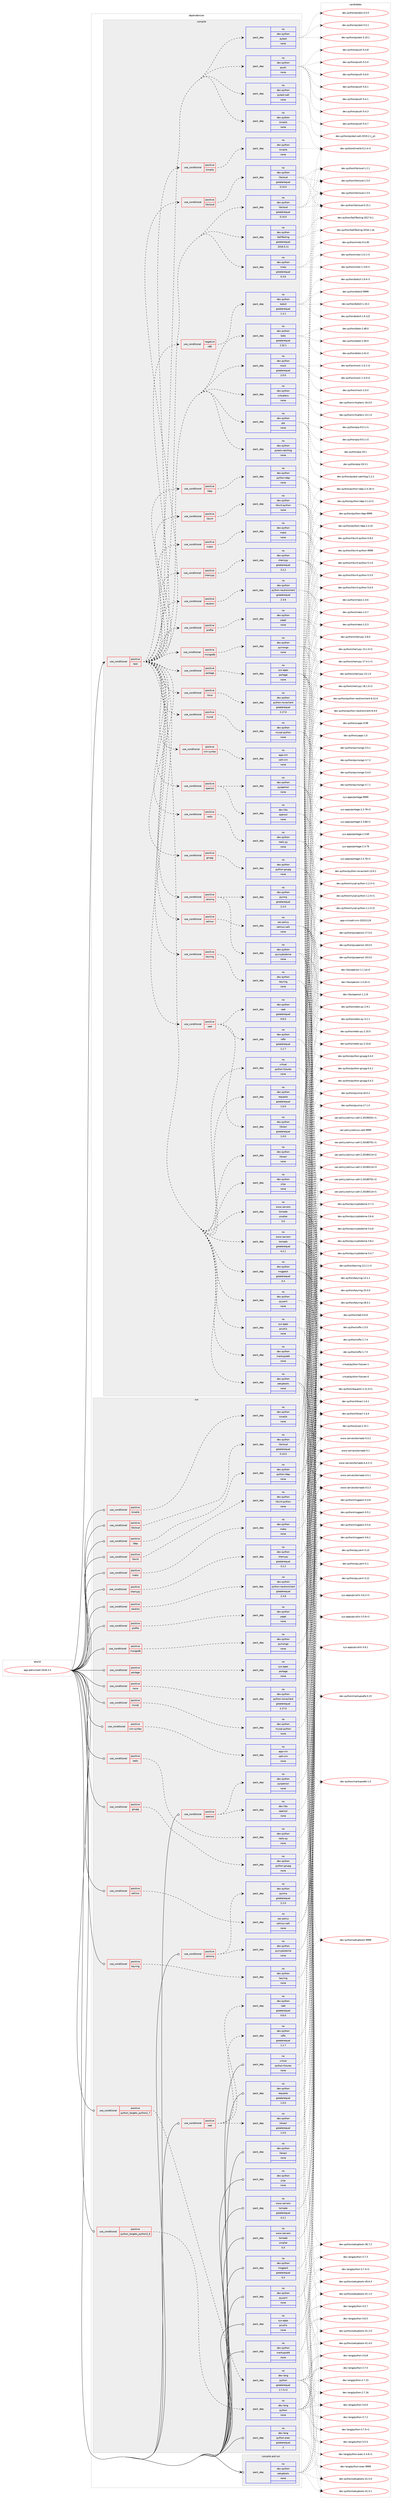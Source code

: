 digraph prolog {

# *************
# Graph options
# *************

newrank=true;
concentrate=true;
compound=true;
graph [rankdir=LR,fontname=Helvetica,fontsize=10,ranksep=1.5];#, ranksep=2.5, nodesep=0.2];
edge  [arrowhead=vee];
node  [fontname=Helvetica,fontsize=10];

# **********
# The ebuild
# **********

subgraph cluster_leftcol {
color=gray;
rank=same;
label=<<i>ebuild</i>>;
id [label="app-admin/salt-2018.3.4", color=red, width=4, href="../app-admin/salt-2018.3.4.svg"];
}

# ****************
# The dependencies
# ****************

subgraph cluster_midcol {
color=gray;
label=<<i>dependencies</i>>;
subgraph cluster_compile {
fillcolor="#eeeeee";
style=filled;
label=<<i>compile</i>>;
subgraph cond112080 {
dependency470713 [label=<<TABLE BORDER="0" CELLBORDER="1" CELLSPACING="0" CELLPADDING="4"><TR><TD ROWSPAN="3" CELLPADDING="10">use_conditional</TD></TR><TR><TD>positive</TD></TR><TR><TD>test</TD></TR></TABLE>>, shape=none, color=red];
subgraph pack350084 {
dependency470714 [label=<<TABLE BORDER="0" CELLBORDER="1" CELLSPACING="0" CELLPADDING="4" WIDTH="220"><TR><TD ROWSPAN="6" CELLPADDING="30">pack_dep</TD></TR><TR><TD WIDTH="110">no</TD></TR><TR><TD>dev-python</TD></TR><TR><TD>pytest-salt</TD></TR><TR><TD>none</TD></TR><TR><TD></TD></TR></TABLE>>, shape=none, color=blue];
}
dependency470713:e -> dependency470714:w [weight=20,style="dashed",arrowhead="vee"];
subgraph pack350085 {
dependency470715 [label=<<TABLE BORDER="0" CELLBORDER="1" CELLSPACING="0" CELLPADDING="4" WIDTH="220"><TR><TD ROWSPAN="6" CELLPADDING="30">pack_dep</TD></TR><TR><TD WIDTH="110">no</TD></TR><TR><TD>dev-python</TD></TR><TR><TD>psutil</TD></TR><TR><TD>none</TD></TR><TR><TD></TD></TR></TABLE>>, shape=none, color=blue];
}
dependency470713:e -> dependency470715:w [weight=20,style="dashed",arrowhead="vee"];
subgraph pack350086 {
dependency470716 [label=<<TABLE BORDER="0" CELLBORDER="1" CELLSPACING="0" CELLPADDING="4" WIDTH="220"><TR><TD ROWSPAN="6" CELLPADDING="30">pack_dep</TD></TR><TR><TD WIDTH="110">no</TD></TR><TR><TD>dev-python</TD></TR><TR><TD>pytest</TD></TR><TR><TD>none</TD></TR><TR><TD></TD></TR></TABLE>>, shape=none, color=blue];
}
dependency470713:e -> dependency470716:w [weight=20,style="dashed",arrowhead="vee"];
subgraph pack350087 {
dependency470717 [label=<<TABLE BORDER="0" CELLBORDER="1" CELLSPACING="0" CELLPADDING="4" WIDTH="220"><TR><TD ROWSPAN="6" CELLPADDING="30">pack_dep</TD></TR><TR><TD WIDTH="110">no</TD></TR><TR><TD>dev-python</TD></TR><TR><TD>pytest-catchlog</TD></TR><TR><TD>none</TD></TR><TR><TD></TD></TR></TABLE>>, shape=none, color=blue];
}
dependency470713:e -> dependency470717:w [weight=20,style="dashed",arrowhead="vee"];
subgraph pack350088 {
dependency470718 [label=<<TABLE BORDER="0" CELLBORDER="1" CELLSPACING="0" CELLPADDING="4" WIDTH="220"><TR><TD ROWSPAN="6" CELLPADDING="30">pack_dep</TD></TR><TR><TD WIDTH="110">no</TD></TR><TR><TD>dev-python</TD></TR><TR><TD>pip</TD></TR><TR><TD>none</TD></TR><TR><TD></TD></TR></TABLE>>, shape=none, color=blue];
}
dependency470713:e -> dependency470718:w [weight=20,style="dashed",arrowhead="vee"];
subgraph pack350089 {
dependency470719 [label=<<TABLE BORDER="0" CELLBORDER="1" CELLSPACING="0" CELLPADDING="4" WIDTH="220"><TR><TD ROWSPAN="6" CELLPADDING="30">pack_dep</TD></TR><TR><TD WIDTH="110">no</TD></TR><TR><TD>dev-python</TD></TR><TR><TD>virtualenv</TD></TR><TR><TD>none</TD></TR><TR><TD></TD></TR></TABLE>>, shape=none, color=blue];
}
dependency470713:e -> dependency470719:w [weight=20,style="dashed",arrowhead="vee"];
subgraph pack350090 {
dependency470720 [label=<<TABLE BORDER="0" CELLBORDER="1" CELLSPACING="0" CELLPADDING="4" WIDTH="220"><TR><TD ROWSPAN="6" CELLPADDING="30">pack_dep</TD></TR><TR><TD WIDTH="110">no</TD></TR><TR><TD>dev-python</TD></TR><TR><TD>mock</TD></TR><TR><TD>greaterequal</TD></TR><TR><TD>2.0.0</TD></TR></TABLE>>, shape=none, color=blue];
}
dependency470713:e -> dependency470720:w [weight=20,style="dashed",arrowhead="vee"];
subgraph pack350091 {
dependency470721 [label=<<TABLE BORDER="0" CELLBORDER="1" CELLSPACING="0" CELLPADDING="4" WIDTH="220"><TR><TD ROWSPAN="6" CELLPADDING="30">pack_dep</TD></TR><TR><TD WIDTH="110">no</TD></TR><TR><TD>dev-python</TD></TR><TR><TD>timelib</TD></TR><TR><TD>none</TD></TR><TR><TD></TD></TR></TABLE>>, shape=none, color=blue];
}
dependency470713:e -> dependency470721:w [weight=20,style="dashed",arrowhead="vee"];
subgraph pack350092 {
dependency470722 [label=<<TABLE BORDER="0" CELLBORDER="1" CELLSPACING="0" CELLPADDING="4" WIDTH="220"><TR><TD ROWSPAN="6" CELLPADDING="30">pack_dep</TD></TR><TR><TD WIDTH="110">no</TD></TR><TR><TD>dev-python</TD></TR><TR><TD>boto</TD></TR><TR><TD>greaterequal</TD></TR><TR><TD>2.32.1</TD></TR></TABLE>>, shape=none, color=blue];
}
dependency470713:e -> dependency470722:w [weight=20,style="dashed",arrowhead="vee"];
subgraph cond112081 {
dependency470723 [label=<<TABLE BORDER="0" CELLBORDER="1" CELLSPACING="0" CELLPADDING="4"><TR><TD ROWSPAN="3" CELLPADDING="10">use_conditional</TD></TR><TR><TD>negative</TD></TR><TR><TD>x86</TD></TR></TABLE>>, shape=none, color=red];
subgraph pack350093 {
dependency470724 [label=<<TABLE BORDER="0" CELLBORDER="1" CELLSPACING="0" CELLPADDING="4" WIDTH="220"><TR><TD ROWSPAN="6" CELLPADDING="30">pack_dep</TD></TR><TR><TD WIDTH="110">no</TD></TR><TR><TD>dev-python</TD></TR><TR><TD>boto3</TD></TR><TR><TD>greaterequal</TD></TR><TR><TD>1.2.1</TD></TR></TABLE>>, shape=none, color=blue];
}
dependency470723:e -> dependency470724:w [weight=20,style="dashed",arrowhead="vee"];
}
dependency470713:e -> dependency470723:w [weight=20,style="dashed",arrowhead="vee"];
subgraph pack350094 {
dependency470725 [label=<<TABLE BORDER="0" CELLBORDER="1" CELLSPACING="0" CELLPADDING="4" WIDTH="220"><TR><TD ROWSPAN="6" CELLPADDING="30">pack_dep</TD></TR><TR><TD WIDTH="110">no</TD></TR><TR><TD>dev-python</TD></TR><TR><TD>moto</TD></TR><TR><TD>greaterequal</TD></TR><TR><TD>0.3.6</TD></TR></TABLE>>, shape=none, color=blue];
}
dependency470713:e -> dependency470725:w [weight=20,style="dashed",arrowhead="vee"];
subgraph pack350095 {
dependency470726 [label=<<TABLE BORDER="0" CELLBORDER="1" CELLSPACING="0" CELLPADDING="4" WIDTH="220"><TR><TD ROWSPAN="6" CELLPADDING="30">pack_dep</TD></TR><TR><TD WIDTH="110">no</TD></TR><TR><TD>dev-python</TD></TR><TR><TD>SaltTesting</TD></TR><TR><TD>greaterequal</TD></TR><TR><TD>2016.5.11</TD></TR></TABLE>>, shape=none, color=blue];
}
dependency470713:e -> dependency470726:w [weight=20,style="dashed",arrowhead="vee"];
subgraph pack350096 {
dependency470727 [label=<<TABLE BORDER="0" CELLBORDER="1" CELLSPACING="0" CELLPADDING="4" WIDTH="220"><TR><TD ROWSPAN="6" CELLPADDING="30">pack_dep</TD></TR><TR><TD WIDTH="110">no</TD></TR><TR><TD>dev-python</TD></TR><TR><TD>libcloud</TD></TR><TR><TD>greaterequal</TD></TR><TR><TD>0.14.0</TD></TR></TABLE>>, shape=none, color=blue];
}
dependency470713:e -> dependency470727:w [weight=20,style="dashed",arrowhead="vee"];
subgraph pack350097 {
dependency470728 [label=<<TABLE BORDER="0" CELLBORDER="1" CELLSPACING="0" CELLPADDING="4" WIDTH="220"><TR><TD ROWSPAN="6" CELLPADDING="30">pack_dep</TD></TR><TR><TD WIDTH="110">no</TD></TR><TR><TD>sys-apps</TD></TR><TR><TD>pciutils</TD></TR><TR><TD>none</TD></TR><TR><TD></TD></TR></TABLE>>, shape=none, color=blue];
}
dependency470713:e -> dependency470728:w [weight=20,style="dashed",arrowhead="vee"];
subgraph pack350098 {
dependency470729 [label=<<TABLE BORDER="0" CELLBORDER="1" CELLSPACING="0" CELLPADDING="4" WIDTH="220"><TR><TD ROWSPAN="6" CELLPADDING="30">pack_dep</TD></TR><TR><TD WIDTH="110">no</TD></TR><TR><TD>dev-python</TD></TR><TR><TD>jinja</TD></TR><TR><TD>none</TD></TR><TR><TD></TD></TR></TABLE>>, shape=none, color=blue];
}
dependency470713:e -> dependency470729:w [weight=20,style="dashed",arrowhead="vee"];
subgraph pack350099 {
dependency470730 [label=<<TABLE BORDER="0" CELLBORDER="1" CELLSPACING="0" CELLPADDING="4" WIDTH="220"><TR><TD ROWSPAN="6" CELLPADDING="30">pack_dep</TD></TR><TR><TD WIDTH="110">no</TD></TR><TR><TD>dev-python</TD></TR><TR><TD>libnacl</TD></TR><TR><TD>none</TD></TR><TR><TD></TD></TR></TABLE>>, shape=none, color=blue];
}
dependency470713:e -> dependency470730:w [weight=20,style="dashed",arrowhead="vee"];
subgraph pack350100 {
dependency470731 [label=<<TABLE BORDER="0" CELLBORDER="1" CELLSPACING="0" CELLPADDING="4" WIDTH="220"><TR><TD ROWSPAN="6" CELLPADDING="30">pack_dep</TD></TR><TR><TD WIDTH="110">no</TD></TR><TR><TD>dev-python</TD></TR><TR><TD>msgpack</TD></TR><TR><TD>greaterequal</TD></TR><TR><TD>0.3</TD></TR></TABLE>>, shape=none, color=blue];
}
dependency470713:e -> dependency470731:w [weight=20,style="dashed",arrowhead="vee"];
subgraph pack350101 {
dependency470732 [label=<<TABLE BORDER="0" CELLBORDER="1" CELLSPACING="0" CELLPADDING="4" WIDTH="220"><TR><TD ROWSPAN="6" CELLPADDING="30">pack_dep</TD></TR><TR><TD WIDTH="110">no</TD></TR><TR><TD>dev-python</TD></TR><TR><TD>pyyaml</TD></TR><TR><TD>none</TD></TR><TR><TD></TD></TR></TABLE>>, shape=none, color=blue];
}
dependency470713:e -> dependency470732:w [weight=20,style="dashed",arrowhead="vee"];
subgraph pack350102 {
dependency470733 [label=<<TABLE BORDER="0" CELLBORDER="1" CELLSPACING="0" CELLPADDING="4" WIDTH="220"><TR><TD ROWSPAN="6" CELLPADDING="30">pack_dep</TD></TR><TR><TD WIDTH="110">no</TD></TR><TR><TD>dev-python</TD></TR><TR><TD>markupsafe</TD></TR><TR><TD>none</TD></TR><TR><TD></TD></TR></TABLE>>, shape=none, color=blue];
}
dependency470713:e -> dependency470733:w [weight=20,style="dashed",arrowhead="vee"];
subgraph pack350103 {
dependency470734 [label=<<TABLE BORDER="0" CELLBORDER="1" CELLSPACING="0" CELLPADDING="4" WIDTH="220"><TR><TD ROWSPAN="6" CELLPADDING="30">pack_dep</TD></TR><TR><TD WIDTH="110">no</TD></TR><TR><TD>dev-python</TD></TR><TR><TD>requests</TD></TR><TR><TD>greaterequal</TD></TR><TR><TD>1.0.0</TD></TR></TABLE>>, shape=none, color=blue];
}
dependency470713:e -> dependency470734:w [weight=20,style="dashed",arrowhead="vee"];
subgraph pack350104 {
dependency470735 [label=<<TABLE BORDER="0" CELLBORDER="1" CELLSPACING="0" CELLPADDING="4" WIDTH="220"><TR><TD ROWSPAN="6" CELLPADDING="30">pack_dep</TD></TR><TR><TD WIDTH="110">no</TD></TR><TR><TD>dev-python</TD></TR><TR><TD>setuptools</TD></TR><TR><TD>none</TD></TR><TR><TD></TD></TR></TABLE>>, shape=none, color=blue];
}
dependency470713:e -> dependency470735:w [weight=20,style="dashed",arrowhead="vee"];
subgraph pack350105 {
dependency470736 [label=<<TABLE BORDER="0" CELLBORDER="1" CELLSPACING="0" CELLPADDING="4" WIDTH="220"><TR><TD ROWSPAN="6" CELLPADDING="30">pack_dep</TD></TR><TR><TD WIDTH="110">no</TD></TR><TR><TD>www-servers</TD></TR><TR><TD>tornado</TD></TR><TR><TD>greaterequal</TD></TR><TR><TD>4.2.1</TD></TR></TABLE>>, shape=none, color=blue];
}
dependency470713:e -> dependency470736:w [weight=20,style="dashed",arrowhead="vee"];
subgraph pack350106 {
dependency470737 [label=<<TABLE BORDER="0" CELLBORDER="1" CELLSPACING="0" CELLPADDING="4" WIDTH="220"><TR><TD ROWSPAN="6" CELLPADDING="30">pack_dep</TD></TR><TR><TD WIDTH="110">no</TD></TR><TR><TD>www-servers</TD></TR><TR><TD>tornado</TD></TR><TR><TD>smaller</TD></TR><TR><TD>5.0</TD></TR></TABLE>>, shape=none, color=blue];
}
dependency470713:e -> dependency470737:w [weight=20,style="dashed",arrowhead="vee"];
subgraph pack350107 {
dependency470738 [label=<<TABLE BORDER="0" CELLBORDER="1" CELLSPACING="0" CELLPADDING="4" WIDTH="220"><TR><TD ROWSPAN="6" CELLPADDING="30">pack_dep</TD></TR><TR><TD WIDTH="110">no</TD></TR><TR><TD>virtual</TD></TR><TR><TD>python-futures</TD></TR><TR><TD>none</TD></TR><TR><TD></TD></TR></TABLE>>, shape=none, color=blue];
}
dependency470713:e -> dependency470738:w [weight=20,style="dashed",arrowhead="vee"];
subgraph cond112082 {
dependency470739 [label=<<TABLE BORDER="0" CELLBORDER="1" CELLSPACING="0" CELLPADDING="4"><TR><TD ROWSPAN="3" CELLPADDING="10">use_conditional</TD></TR><TR><TD>positive</TD></TR><TR><TD>libcloud</TD></TR></TABLE>>, shape=none, color=red];
subgraph pack350108 {
dependency470740 [label=<<TABLE BORDER="0" CELLBORDER="1" CELLSPACING="0" CELLPADDING="4" WIDTH="220"><TR><TD ROWSPAN="6" CELLPADDING="30">pack_dep</TD></TR><TR><TD WIDTH="110">no</TD></TR><TR><TD>dev-python</TD></TR><TR><TD>libcloud</TD></TR><TR><TD>greaterequal</TD></TR><TR><TD>0.14.0</TD></TR></TABLE>>, shape=none, color=blue];
}
dependency470739:e -> dependency470740:w [weight=20,style="dashed",arrowhead="vee"];
}
dependency470713:e -> dependency470739:w [weight=20,style="dashed",arrowhead="vee"];
subgraph cond112083 {
dependency470741 [label=<<TABLE BORDER="0" CELLBORDER="1" CELLSPACING="0" CELLPADDING="4"><TR><TD ROWSPAN="3" CELLPADDING="10">use_conditional</TD></TR><TR><TD>positive</TD></TR><TR><TD>mako</TD></TR></TABLE>>, shape=none, color=red];
subgraph pack350109 {
dependency470742 [label=<<TABLE BORDER="0" CELLBORDER="1" CELLSPACING="0" CELLPADDING="4" WIDTH="220"><TR><TD ROWSPAN="6" CELLPADDING="30">pack_dep</TD></TR><TR><TD WIDTH="110">no</TD></TR><TR><TD>dev-python</TD></TR><TR><TD>mako</TD></TR><TR><TD>none</TD></TR><TR><TD></TD></TR></TABLE>>, shape=none, color=blue];
}
dependency470741:e -> dependency470742:w [weight=20,style="dashed",arrowhead="vee"];
}
dependency470713:e -> dependency470741:w [weight=20,style="dashed",arrowhead="vee"];
subgraph cond112084 {
dependency470743 [label=<<TABLE BORDER="0" CELLBORDER="1" CELLSPACING="0" CELLPADDING="4"><TR><TD ROWSPAN="3" CELLPADDING="10">use_conditional</TD></TR><TR><TD>positive</TD></TR><TR><TD>ldap</TD></TR></TABLE>>, shape=none, color=red];
subgraph pack350110 {
dependency470744 [label=<<TABLE BORDER="0" CELLBORDER="1" CELLSPACING="0" CELLPADDING="4" WIDTH="220"><TR><TD ROWSPAN="6" CELLPADDING="30">pack_dep</TD></TR><TR><TD WIDTH="110">no</TD></TR><TR><TD>dev-python</TD></TR><TR><TD>python-ldap</TD></TR><TR><TD>none</TD></TR><TR><TD></TD></TR></TABLE>>, shape=none, color=blue];
}
dependency470743:e -> dependency470744:w [weight=20,style="dashed",arrowhead="vee"];
}
dependency470713:e -> dependency470743:w [weight=20,style="dashed",arrowhead="vee"];
subgraph cond112085 {
dependency470745 [label=<<TABLE BORDER="0" CELLBORDER="1" CELLSPACING="0" CELLPADDING="4"><TR><TD ROWSPAN="3" CELLPADDING="10">use_conditional</TD></TR><TR><TD>positive</TD></TR><TR><TD>libvirt</TD></TR></TABLE>>, shape=none, color=red];
subgraph pack350111 {
dependency470746 [label=<<TABLE BORDER="0" CELLBORDER="1" CELLSPACING="0" CELLPADDING="4" WIDTH="220"><TR><TD ROWSPAN="6" CELLPADDING="30">pack_dep</TD></TR><TR><TD WIDTH="110">no</TD></TR><TR><TD>dev-python</TD></TR><TR><TD>libvirt-python</TD></TR><TR><TD>none</TD></TR><TR><TD></TD></TR></TABLE>>, shape=none, color=blue];
}
dependency470745:e -> dependency470746:w [weight=20,style="dashed",arrowhead="vee"];
}
dependency470713:e -> dependency470745:w [weight=20,style="dashed",arrowhead="vee"];
subgraph cond112086 {
dependency470747 [label=<<TABLE BORDER="0" CELLBORDER="1" CELLSPACING="0" CELLPADDING="4"><TR><TD ROWSPAN="3" CELLPADDING="10">use_conditional</TD></TR><TR><TD>positive</TD></TR><TR><TD>openssl</TD></TR></TABLE>>, shape=none, color=red];
subgraph pack350112 {
dependency470748 [label=<<TABLE BORDER="0" CELLBORDER="1" CELLSPACING="0" CELLPADDING="4" WIDTH="220"><TR><TD ROWSPAN="6" CELLPADDING="30">pack_dep</TD></TR><TR><TD WIDTH="110">no</TD></TR><TR><TD>dev-libs</TD></TR><TR><TD>openssl</TD></TR><TR><TD>none</TD></TR><TR><TD></TD></TR></TABLE>>, shape=none, color=blue];
}
dependency470747:e -> dependency470748:w [weight=20,style="dashed",arrowhead="vee"];
subgraph pack350113 {
dependency470749 [label=<<TABLE BORDER="0" CELLBORDER="1" CELLSPACING="0" CELLPADDING="4" WIDTH="220"><TR><TD ROWSPAN="6" CELLPADDING="30">pack_dep</TD></TR><TR><TD WIDTH="110">no</TD></TR><TR><TD>dev-python</TD></TR><TR><TD>pyopenssl</TD></TR><TR><TD>none</TD></TR><TR><TD></TD></TR></TABLE>>, shape=none, color=blue];
}
dependency470747:e -> dependency470749:w [weight=20,style="dashed",arrowhead="vee"];
}
dependency470713:e -> dependency470747:w [weight=20,style="dashed",arrowhead="vee"];
subgraph cond112087 {
dependency470750 [label=<<TABLE BORDER="0" CELLBORDER="1" CELLSPACING="0" CELLPADDING="4"><TR><TD ROWSPAN="3" CELLPADDING="10">use_conditional</TD></TR><TR><TD>positive</TD></TR><TR><TD>raet</TD></TR></TABLE>>, shape=none, color=red];
subgraph pack350114 {
dependency470751 [label=<<TABLE BORDER="0" CELLBORDER="1" CELLSPACING="0" CELLPADDING="4" WIDTH="220"><TR><TD ROWSPAN="6" CELLPADDING="30">pack_dep</TD></TR><TR><TD WIDTH="110">no</TD></TR><TR><TD>dev-python</TD></TR><TR><TD>libnacl</TD></TR><TR><TD>greaterequal</TD></TR><TR><TD>1.0.0</TD></TR></TABLE>>, shape=none, color=blue];
}
dependency470750:e -> dependency470751:w [weight=20,style="dashed",arrowhead="vee"];
subgraph pack350115 {
dependency470752 [label=<<TABLE BORDER="0" CELLBORDER="1" CELLSPACING="0" CELLPADDING="4" WIDTH="220"><TR><TD ROWSPAN="6" CELLPADDING="30">pack_dep</TD></TR><TR><TD WIDTH="110">no</TD></TR><TR><TD>dev-python</TD></TR><TR><TD>ioflo</TD></TR><TR><TD>greaterequal</TD></TR><TR><TD>1.1.7</TD></TR></TABLE>>, shape=none, color=blue];
}
dependency470750:e -> dependency470752:w [weight=20,style="dashed",arrowhead="vee"];
subgraph pack350116 {
dependency470753 [label=<<TABLE BORDER="0" CELLBORDER="1" CELLSPACING="0" CELLPADDING="4" WIDTH="220"><TR><TD ROWSPAN="6" CELLPADDING="30">pack_dep</TD></TR><TR><TD WIDTH="110">no</TD></TR><TR><TD>dev-python</TD></TR><TR><TD>raet</TD></TR><TR><TD>greaterequal</TD></TR><TR><TD>0.6.0</TD></TR></TABLE>>, shape=none, color=blue];
}
dependency470750:e -> dependency470753:w [weight=20,style="dashed",arrowhead="vee"];
}
dependency470713:e -> dependency470750:w [weight=20,style="dashed",arrowhead="vee"];
subgraph cond112088 {
dependency470754 [label=<<TABLE BORDER="0" CELLBORDER="1" CELLSPACING="0" CELLPADDING="4"><TR><TD ROWSPAN="3" CELLPADDING="10">use_conditional</TD></TR><TR><TD>positive</TD></TR><TR><TD>zeromq</TD></TR></TABLE>>, shape=none, color=red];
subgraph pack350117 {
dependency470755 [label=<<TABLE BORDER="0" CELLBORDER="1" CELLSPACING="0" CELLPADDING="4" WIDTH="220"><TR><TD ROWSPAN="6" CELLPADDING="30">pack_dep</TD></TR><TR><TD WIDTH="110">no</TD></TR><TR><TD>dev-python</TD></TR><TR><TD>pyzmq</TD></TR><TR><TD>greaterequal</TD></TR><TR><TD>2.2.0</TD></TR></TABLE>>, shape=none, color=blue];
}
dependency470754:e -> dependency470755:w [weight=20,style="dashed",arrowhead="vee"];
subgraph pack350118 {
dependency470756 [label=<<TABLE BORDER="0" CELLBORDER="1" CELLSPACING="0" CELLPADDING="4" WIDTH="220"><TR><TD ROWSPAN="6" CELLPADDING="30">pack_dep</TD></TR><TR><TD WIDTH="110">no</TD></TR><TR><TD>dev-python</TD></TR><TR><TD>pycryptodome</TD></TR><TR><TD>none</TD></TR><TR><TD></TD></TR></TABLE>>, shape=none, color=blue];
}
dependency470754:e -> dependency470756:w [weight=20,style="dashed",arrowhead="vee"];
}
dependency470713:e -> dependency470754:w [weight=20,style="dashed",arrowhead="vee"];
subgraph cond112089 {
dependency470757 [label=<<TABLE BORDER="0" CELLBORDER="1" CELLSPACING="0" CELLPADDING="4"><TR><TD ROWSPAN="3" CELLPADDING="10">use_conditional</TD></TR><TR><TD>positive</TD></TR><TR><TD>cherrypy</TD></TR></TABLE>>, shape=none, color=red];
subgraph pack350119 {
dependency470758 [label=<<TABLE BORDER="0" CELLBORDER="1" CELLSPACING="0" CELLPADDING="4" WIDTH="220"><TR><TD ROWSPAN="6" CELLPADDING="30">pack_dep</TD></TR><TR><TD WIDTH="110">no</TD></TR><TR><TD>dev-python</TD></TR><TR><TD>cherrypy</TD></TR><TR><TD>greaterequal</TD></TR><TR><TD>3.2.2</TD></TR></TABLE>>, shape=none, color=blue];
}
dependency470757:e -> dependency470758:w [weight=20,style="dashed",arrowhead="vee"];
}
dependency470713:e -> dependency470757:w [weight=20,style="dashed",arrowhead="vee"];
subgraph cond112090 {
dependency470759 [label=<<TABLE BORDER="0" CELLBORDER="1" CELLSPACING="0" CELLPADDING="4"><TR><TD ROWSPAN="3" CELLPADDING="10">use_conditional</TD></TR><TR><TD>positive</TD></TR><TR><TD>mongodb</TD></TR></TABLE>>, shape=none, color=red];
subgraph pack350120 {
dependency470760 [label=<<TABLE BORDER="0" CELLBORDER="1" CELLSPACING="0" CELLPADDING="4" WIDTH="220"><TR><TD ROWSPAN="6" CELLPADDING="30">pack_dep</TD></TR><TR><TD WIDTH="110">no</TD></TR><TR><TD>dev-python</TD></TR><TR><TD>pymongo</TD></TR><TR><TD>none</TD></TR><TR><TD></TD></TR></TABLE>>, shape=none, color=blue];
}
dependency470759:e -> dependency470760:w [weight=20,style="dashed",arrowhead="vee"];
}
dependency470713:e -> dependency470759:w [weight=20,style="dashed",arrowhead="vee"];
subgraph cond112091 {
dependency470761 [label=<<TABLE BORDER="0" CELLBORDER="1" CELLSPACING="0" CELLPADDING="4"><TR><TD ROWSPAN="3" CELLPADDING="10">use_conditional</TD></TR><TR><TD>positive</TD></TR><TR><TD>portage</TD></TR></TABLE>>, shape=none, color=red];
subgraph pack350121 {
dependency470762 [label=<<TABLE BORDER="0" CELLBORDER="1" CELLSPACING="0" CELLPADDING="4" WIDTH="220"><TR><TD ROWSPAN="6" CELLPADDING="30">pack_dep</TD></TR><TR><TD WIDTH="110">no</TD></TR><TR><TD>sys-apps</TD></TR><TR><TD>portage</TD></TR><TR><TD>none</TD></TR><TR><TD></TD></TR></TABLE>>, shape=none, color=blue];
}
dependency470761:e -> dependency470762:w [weight=20,style="dashed",arrowhead="vee"];
}
dependency470713:e -> dependency470761:w [weight=20,style="dashed",arrowhead="vee"];
subgraph cond112092 {
dependency470763 [label=<<TABLE BORDER="0" CELLBORDER="1" CELLSPACING="0" CELLPADDING="4"><TR><TD ROWSPAN="3" CELLPADDING="10">use_conditional</TD></TR><TR><TD>positive</TD></TR><TR><TD>keyring</TD></TR></TABLE>>, shape=none, color=red];
subgraph pack350122 {
dependency470764 [label=<<TABLE BORDER="0" CELLBORDER="1" CELLSPACING="0" CELLPADDING="4" WIDTH="220"><TR><TD ROWSPAN="6" CELLPADDING="30">pack_dep</TD></TR><TR><TD WIDTH="110">no</TD></TR><TR><TD>dev-python</TD></TR><TR><TD>keyring</TD></TR><TR><TD>none</TD></TR><TR><TD></TD></TR></TABLE>>, shape=none, color=blue];
}
dependency470763:e -> dependency470764:w [weight=20,style="dashed",arrowhead="vee"];
}
dependency470713:e -> dependency470763:w [weight=20,style="dashed",arrowhead="vee"];
subgraph cond112093 {
dependency470765 [label=<<TABLE BORDER="0" CELLBORDER="1" CELLSPACING="0" CELLPADDING="4"><TR><TD ROWSPAN="3" CELLPADDING="10">use_conditional</TD></TR><TR><TD>positive</TD></TR><TR><TD>mysql</TD></TR></TABLE>>, shape=none, color=red];
subgraph pack350123 {
dependency470766 [label=<<TABLE BORDER="0" CELLBORDER="1" CELLSPACING="0" CELLPADDING="4" WIDTH="220"><TR><TD ROWSPAN="6" CELLPADDING="30">pack_dep</TD></TR><TR><TD WIDTH="110">no</TD></TR><TR><TD>dev-python</TD></TR><TR><TD>mysql-python</TD></TR><TR><TD>none</TD></TR><TR><TD></TD></TR></TABLE>>, shape=none, color=blue];
}
dependency470765:e -> dependency470766:w [weight=20,style="dashed",arrowhead="vee"];
}
dependency470713:e -> dependency470765:w [weight=20,style="dashed",arrowhead="vee"];
subgraph cond112094 {
dependency470767 [label=<<TABLE BORDER="0" CELLBORDER="1" CELLSPACING="0" CELLPADDING="4"><TR><TD ROWSPAN="3" CELLPADDING="10">use_conditional</TD></TR><TR><TD>positive</TD></TR><TR><TD>redis</TD></TR></TABLE>>, shape=none, color=red];
subgraph pack350124 {
dependency470768 [label=<<TABLE BORDER="0" CELLBORDER="1" CELLSPACING="0" CELLPADDING="4" WIDTH="220"><TR><TD ROWSPAN="6" CELLPADDING="30">pack_dep</TD></TR><TR><TD WIDTH="110">no</TD></TR><TR><TD>dev-python</TD></TR><TR><TD>redis-py</TD></TR><TR><TD>none</TD></TR><TR><TD></TD></TR></TABLE>>, shape=none, color=blue];
}
dependency470767:e -> dependency470768:w [weight=20,style="dashed",arrowhead="vee"];
}
dependency470713:e -> dependency470767:w [weight=20,style="dashed",arrowhead="vee"];
subgraph cond112095 {
dependency470769 [label=<<TABLE BORDER="0" CELLBORDER="1" CELLSPACING="0" CELLPADDING="4"><TR><TD ROWSPAN="3" CELLPADDING="10">use_conditional</TD></TR><TR><TD>positive</TD></TR><TR><TD>selinux</TD></TR></TABLE>>, shape=none, color=red];
subgraph pack350125 {
dependency470770 [label=<<TABLE BORDER="0" CELLBORDER="1" CELLSPACING="0" CELLPADDING="4" WIDTH="220"><TR><TD ROWSPAN="6" CELLPADDING="30">pack_dep</TD></TR><TR><TD WIDTH="110">no</TD></TR><TR><TD>sec-policy</TD></TR><TR><TD>selinux-salt</TD></TR><TR><TD>none</TD></TR><TR><TD></TD></TR></TABLE>>, shape=none, color=blue];
}
dependency470769:e -> dependency470770:w [weight=20,style="dashed",arrowhead="vee"];
}
dependency470713:e -> dependency470769:w [weight=20,style="dashed",arrowhead="vee"];
subgraph cond112096 {
dependency470771 [label=<<TABLE BORDER="0" CELLBORDER="1" CELLSPACING="0" CELLPADDING="4"><TR><TD ROWSPAN="3" CELLPADDING="10">use_conditional</TD></TR><TR><TD>positive</TD></TR><TR><TD>timelib</TD></TR></TABLE>>, shape=none, color=red];
subgraph pack350126 {
dependency470772 [label=<<TABLE BORDER="0" CELLBORDER="1" CELLSPACING="0" CELLPADDING="4" WIDTH="220"><TR><TD ROWSPAN="6" CELLPADDING="30">pack_dep</TD></TR><TR><TD WIDTH="110">no</TD></TR><TR><TD>dev-python</TD></TR><TR><TD>timelib</TD></TR><TR><TD>none</TD></TR><TR><TD></TD></TR></TABLE>>, shape=none, color=blue];
}
dependency470771:e -> dependency470772:w [weight=20,style="dashed",arrowhead="vee"];
}
dependency470713:e -> dependency470771:w [weight=20,style="dashed",arrowhead="vee"];
subgraph cond112097 {
dependency470773 [label=<<TABLE BORDER="0" CELLBORDER="1" CELLSPACING="0" CELLPADDING="4"><TR><TD ROWSPAN="3" CELLPADDING="10">use_conditional</TD></TR><TR><TD>positive</TD></TR><TR><TD>nova</TD></TR></TABLE>>, shape=none, color=red];
subgraph pack350127 {
dependency470774 [label=<<TABLE BORDER="0" CELLBORDER="1" CELLSPACING="0" CELLPADDING="4" WIDTH="220"><TR><TD ROWSPAN="6" CELLPADDING="30">pack_dep</TD></TR><TR><TD WIDTH="110">no</TD></TR><TR><TD>dev-python</TD></TR><TR><TD>python-novaclient</TD></TR><TR><TD>greaterequal</TD></TR><TR><TD>2.17.0</TD></TR></TABLE>>, shape=none, color=blue];
}
dependency470773:e -> dependency470774:w [weight=20,style="dashed",arrowhead="vee"];
}
dependency470713:e -> dependency470773:w [weight=20,style="dashed",arrowhead="vee"];
subgraph cond112098 {
dependency470775 [label=<<TABLE BORDER="0" CELLBORDER="1" CELLSPACING="0" CELLPADDING="4"><TR><TD ROWSPAN="3" CELLPADDING="10">use_conditional</TD></TR><TR><TD>positive</TD></TR><TR><TD>neutron</TD></TR></TABLE>>, shape=none, color=red];
subgraph pack350128 {
dependency470776 [label=<<TABLE BORDER="0" CELLBORDER="1" CELLSPACING="0" CELLPADDING="4" WIDTH="220"><TR><TD ROWSPAN="6" CELLPADDING="30">pack_dep</TD></TR><TR><TD WIDTH="110">no</TD></TR><TR><TD>dev-python</TD></TR><TR><TD>python-neutronclient</TD></TR><TR><TD>greaterequal</TD></TR><TR><TD>2.3.6</TD></TR></TABLE>>, shape=none, color=blue];
}
dependency470775:e -> dependency470776:w [weight=20,style="dashed",arrowhead="vee"];
}
dependency470713:e -> dependency470775:w [weight=20,style="dashed",arrowhead="vee"];
subgraph cond112099 {
dependency470777 [label=<<TABLE BORDER="0" CELLBORDER="1" CELLSPACING="0" CELLPADDING="4"><TR><TD ROWSPAN="3" CELLPADDING="10">use_conditional</TD></TR><TR><TD>positive</TD></TR><TR><TD>gnupg</TD></TR></TABLE>>, shape=none, color=red];
subgraph pack350129 {
dependency470778 [label=<<TABLE BORDER="0" CELLBORDER="1" CELLSPACING="0" CELLPADDING="4" WIDTH="220"><TR><TD ROWSPAN="6" CELLPADDING="30">pack_dep</TD></TR><TR><TD WIDTH="110">no</TD></TR><TR><TD>dev-python</TD></TR><TR><TD>python-gnupg</TD></TR><TR><TD>none</TD></TR><TR><TD></TD></TR></TABLE>>, shape=none, color=blue];
}
dependency470777:e -> dependency470778:w [weight=20,style="dashed",arrowhead="vee"];
}
dependency470713:e -> dependency470777:w [weight=20,style="dashed",arrowhead="vee"];
subgraph cond112100 {
dependency470779 [label=<<TABLE BORDER="0" CELLBORDER="1" CELLSPACING="0" CELLPADDING="4"><TR><TD ROWSPAN="3" CELLPADDING="10">use_conditional</TD></TR><TR><TD>positive</TD></TR><TR><TD>profile</TD></TR></TABLE>>, shape=none, color=red];
subgraph pack350130 {
dependency470780 [label=<<TABLE BORDER="0" CELLBORDER="1" CELLSPACING="0" CELLPADDING="4" WIDTH="220"><TR><TD ROWSPAN="6" CELLPADDING="30">pack_dep</TD></TR><TR><TD WIDTH="110">no</TD></TR><TR><TD>dev-python</TD></TR><TR><TD>yappi</TD></TR><TR><TD>none</TD></TR><TR><TD></TD></TR></TABLE>>, shape=none, color=blue];
}
dependency470779:e -> dependency470780:w [weight=20,style="dashed",arrowhead="vee"];
}
dependency470713:e -> dependency470779:w [weight=20,style="dashed",arrowhead="vee"];
subgraph cond112101 {
dependency470781 [label=<<TABLE BORDER="0" CELLBORDER="1" CELLSPACING="0" CELLPADDING="4"><TR><TD ROWSPAN="3" CELLPADDING="10">use_conditional</TD></TR><TR><TD>positive</TD></TR><TR><TD>vim-syntax</TD></TR></TABLE>>, shape=none, color=red];
subgraph pack350131 {
dependency470782 [label=<<TABLE BORDER="0" CELLBORDER="1" CELLSPACING="0" CELLPADDING="4" WIDTH="220"><TR><TD ROWSPAN="6" CELLPADDING="30">pack_dep</TD></TR><TR><TD WIDTH="110">no</TD></TR><TR><TD>app-vim</TD></TR><TR><TD>salt-vim</TD></TR><TR><TD>none</TD></TR><TR><TD></TD></TR></TABLE>>, shape=none, color=blue];
}
dependency470781:e -> dependency470782:w [weight=20,style="dashed",arrowhead="vee"];
}
dependency470713:e -> dependency470781:w [weight=20,style="dashed",arrowhead="vee"];
}
id:e -> dependency470713:w [weight=20,style="solid",arrowhead="vee"];
}
subgraph cluster_compileandrun {
fillcolor="#eeeeee";
style=filled;
label=<<i>compile and run</i>>;
subgraph pack350132 {
dependency470783 [label=<<TABLE BORDER="0" CELLBORDER="1" CELLSPACING="0" CELLPADDING="4" WIDTH="220"><TR><TD ROWSPAN="6" CELLPADDING="30">pack_dep</TD></TR><TR><TD WIDTH="110">no</TD></TR><TR><TD>dev-python</TD></TR><TR><TD>setuptools</TD></TR><TR><TD>none</TD></TR><TR><TD></TD></TR></TABLE>>, shape=none, color=blue];
}
id:e -> dependency470783:w [weight=20,style="solid",arrowhead="odotvee"];
}
subgraph cluster_run {
fillcolor="#eeeeee";
style=filled;
label=<<i>run</i>>;
subgraph cond112102 {
dependency470784 [label=<<TABLE BORDER="0" CELLBORDER="1" CELLSPACING="0" CELLPADDING="4"><TR><TD ROWSPAN="3" CELLPADDING="10">use_conditional</TD></TR><TR><TD>positive</TD></TR><TR><TD>cherrypy</TD></TR></TABLE>>, shape=none, color=red];
subgraph pack350133 {
dependency470785 [label=<<TABLE BORDER="0" CELLBORDER="1" CELLSPACING="0" CELLPADDING="4" WIDTH="220"><TR><TD ROWSPAN="6" CELLPADDING="30">pack_dep</TD></TR><TR><TD WIDTH="110">no</TD></TR><TR><TD>dev-python</TD></TR><TR><TD>cherrypy</TD></TR><TR><TD>greaterequal</TD></TR><TR><TD>3.2.2</TD></TR></TABLE>>, shape=none, color=blue];
}
dependency470784:e -> dependency470785:w [weight=20,style="dashed",arrowhead="vee"];
}
id:e -> dependency470784:w [weight=20,style="solid",arrowhead="odot"];
subgraph cond112103 {
dependency470786 [label=<<TABLE BORDER="0" CELLBORDER="1" CELLSPACING="0" CELLPADDING="4"><TR><TD ROWSPAN="3" CELLPADDING="10">use_conditional</TD></TR><TR><TD>positive</TD></TR><TR><TD>gnupg</TD></TR></TABLE>>, shape=none, color=red];
subgraph pack350134 {
dependency470787 [label=<<TABLE BORDER="0" CELLBORDER="1" CELLSPACING="0" CELLPADDING="4" WIDTH="220"><TR><TD ROWSPAN="6" CELLPADDING="30">pack_dep</TD></TR><TR><TD WIDTH="110">no</TD></TR><TR><TD>dev-python</TD></TR><TR><TD>python-gnupg</TD></TR><TR><TD>none</TD></TR><TR><TD></TD></TR></TABLE>>, shape=none, color=blue];
}
dependency470786:e -> dependency470787:w [weight=20,style="dashed",arrowhead="vee"];
}
id:e -> dependency470786:w [weight=20,style="solid",arrowhead="odot"];
subgraph cond112104 {
dependency470788 [label=<<TABLE BORDER="0" CELLBORDER="1" CELLSPACING="0" CELLPADDING="4"><TR><TD ROWSPAN="3" CELLPADDING="10">use_conditional</TD></TR><TR><TD>positive</TD></TR><TR><TD>keyring</TD></TR></TABLE>>, shape=none, color=red];
subgraph pack350135 {
dependency470789 [label=<<TABLE BORDER="0" CELLBORDER="1" CELLSPACING="0" CELLPADDING="4" WIDTH="220"><TR><TD ROWSPAN="6" CELLPADDING="30">pack_dep</TD></TR><TR><TD WIDTH="110">no</TD></TR><TR><TD>dev-python</TD></TR><TR><TD>keyring</TD></TR><TR><TD>none</TD></TR><TR><TD></TD></TR></TABLE>>, shape=none, color=blue];
}
dependency470788:e -> dependency470789:w [weight=20,style="dashed",arrowhead="vee"];
}
id:e -> dependency470788:w [weight=20,style="solid",arrowhead="odot"];
subgraph cond112105 {
dependency470790 [label=<<TABLE BORDER="0" CELLBORDER="1" CELLSPACING="0" CELLPADDING="4"><TR><TD ROWSPAN="3" CELLPADDING="10">use_conditional</TD></TR><TR><TD>positive</TD></TR><TR><TD>ldap</TD></TR></TABLE>>, shape=none, color=red];
subgraph pack350136 {
dependency470791 [label=<<TABLE BORDER="0" CELLBORDER="1" CELLSPACING="0" CELLPADDING="4" WIDTH="220"><TR><TD ROWSPAN="6" CELLPADDING="30">pack_dep</TD></TR><TR><TD WIDTH="110">no</TD></TR><TR><TD>dev-python</TD></TR><TR><TD>python-ldap</TD></TR><TR><TD>none</TD></TR><TR><TD></TD></TR></TABLE>>, shape=none, color=blue];
}
dependency470790:e -> dependency470791:w [weight=20,style="dashed",arrowhead="vee"];
}
id:e -> dependency470790:w [weight=20,style="solid",arrowhead="odot"];
subgraph cond112106 {
dependency470792 [label=<<TABLE BORDER="0" CELLBORDER="1" CELLSPACING="0" CELLPADDING="4"><TR><TD ROWSPAN="3" CELLPADDING="10">use_conditional</TD></TR><TR><TD>positive</TD></TR><TR><TD>libcloud</TD></TR></TABLE>>, shape=none, color=red];
subgraph pack350137 {
dependency470793 [label=<<TABLE BORDER="0" CELLBORDER="1" CELLSPACING="0" CELLPADDING="4" WIDTH="220"><TR><TD ROWSPAN="6" CELLPADDING="30">pack_dep</TD></TR><TR><TD WIDTH="110">no</TD></TR><TR><TD>dev-python</TD></TR><TR><TD>libcloud</TD></TR><TR><TD>greaterequal</TD></TR><TR><TD>0.14.0</TD></TR></TABLE>>, shape=none, color=blue];
}
dependency470792:e -> dependency470793:w [weight=20,style="dashed",arrowhead="vee"];
}
id:e -> dependency470792:w [weight=20,style="solid",arrowhead="odot"];
subgraph cond112107 {
dependency470794 [label=<<TABLE BORDER="0" CELLBORDER="1" CELLSPACING="0" CELLPADDING="4"><TR><TD ROWSPAN="3" CELLPADDING="10">use_conditional</TD></TR><TR><TD>positive</TD></TR><TR><TD>libvirt</TD></TR></TABLE>>, shape=none, color=red];
subgraph pack350138 {
dependency470795 [label=<<TABLE BORDER="0" CELLBORDER="1" CELLSPACING="0" CELLPADDING="4" WIDTH="220"><TR><TD ROWSPAN="6" CELLPADDING="30">pack_dep</TD></TR><TR><TD WIDTH="110">no</TD></TR><TR><TD>dev-python</TD></TR><TR><TD>libvirt-python</TD></TR><TR><TD>none</TD></TR><TR><TD></TD></TR></TABLE>>, shape=none, color=blue];
}
dependency470794:e -> dependency470795:w [weight=20,style="dashed",arrowhead="vee"];
}
id:e -> dependency470794:w [weight=20,style="solid",arrowhead="odot"];
subgraph cond112108 {
dependency470796 [label=<<TABLE BORDER="0" CELLBORDER="1" CELLSPACING="0" CELLPADDING="4"><TR><TD ROWSPAN="3" CELLPADDING="10">use_conditional</TD></TR><TR><TD>positive</TD></TR><TR><TD>mako</TD></TR></TABLE>>, shape=none, color=red];
subgraph pack350139 {
dependency470797 [label=<<TABLE BORDER="0" CELLBORDER="1" CELLSPACING="0" CELLPADDING="4" WIDTH="220"><TR><TD ROWSPAN="6" CELLPADDING="30">pack_dep</TD></TR><TR><TD WIDTH="110">no</TD></TR><TR><TD>dev-python</TD></TR><TR><TD>mako</TD></TR><TR><TD>none</TD></TR><TR><TD></TD></TR></TABLE>>, shape=none, color=blue];
}
dependency470796:e -> dependency470797:w [weight=20,style="dashed",arrowhead="vee"];
}
id:e -> dependency470796:w [weight=20,style="solid",arrowhead="odot"];
subgraph cond112109 {
dependency470798 [label=<<TABLE BORDER="0" CELLBORDER="1" CELLSPACING="0" CELLPADDING="4"><TR><TD ROWSPAN="3" CELLPADDING="10">use_conditional</TD></TR><TR><TD>positive</TD></TR><TR><TD>mongodb</TD></TR></TABLE>>, shape=none, color=red];
subgraph pack350140 {
dependency470799 [label=<<TABLE BORDER="0" CELLBORDER="1" CELLSPACING="0" CELLPADDING="4" WIDTH="220"><TR><TD ROWSPAN="6" CELLPADDING="30">pack_dep</TD></TR><TR><TD WIDTH="110">no</TD></TR><TR><TD>dev-python</TD></TR><TR><TD>pymongo</TD></TR><TR><TD>none</TD></TR><TR><TD></TD></TR></TABLE>>, shape=none, color=blue];
}
dependency470798:e -> dependency470799:w [weight=20,style="dashed",arrowhead="vee"];
}
id:e -> dependency470798:w [weight=20,style="solid",arrowhead="odot"];
subgraph cond112110 {
dependency470800 [label=<<TABLE BORDER="0" CELLBORDER="1" CELLSPACING="0" CELLPADDING="4"><TR><TD ROWSPAN="3" CELLPADDING="10">use_conditional</TD></TR><TR><TD>positive</TD></TR><TR><TD>mysql</TD></TR></TABLE>>, shape=none, color=red];
subgraph pack350141 {
dependency470801 [label=<<TABLE BORDER="0" CELLBORDER="1" CELLSPACING="0" CELLPADDING="4" WIDTH="220"><TR><TD ROWSPAN="6" CELLPADDING="30">pack_dep</TD></TR><TR><TD WIDTH="110">no</TD></TR><TR><TD>dev-python</TD></TR><TR><TD>mysql-python</TD></TR><TR><TD>none</TD></TR><TR><TD></TD></TR></TABLE>>, shape=none, color=blue];
}
dependency470800:e -> dependency470801:w [weight=20,style="dashed",arrowhead="vee"];
}
id:e -> dependency470800:w [weight=20,style="solid",arrowhead="odot"];
subgraph cond112111 {
dependency470802 [label=<<TABLE BORDER="0" CELLBORDER="1" CELLSPACING="0" CELLPADDING="4"><TR><TD ROWSPAN="3" CELLPADDING="10">use_conditional</TD></TR><TR><TD>positive</TD></TR><TR><TD>neutron</TD></TR></TABLE>>, shape=none, color=red];
subgraph pack350142 {
dependency470803 [label=<<TABLE BORDER="0" CELLBORDER="1" CELLSPACING="0" CELLPADDING="4" WIDTH="220"><TR><TD ROWSPAN="6" CELLPADDING="30">pack_dep</TD></TR><TR><TD WIDTH="110">no</TD></TR><TR><TD>dev-python</TD></TR><TR><TD>python-neutronclient</TD></TR><TR><TD>greaterequal</TD></TR><TR><TD>2.3.6</TD></TR></TABLE>>, shape=none, color=blue];
}
dependency470802:e -> dependency470803:w [weight=20,style="dashed",arrowhead="vee"];
}
id:e -> dependency470802:w [weight=20,style="solid",arrowhead="odot"];
subgraph cond112112 {
dependency470804 [label=<<TABLE BORDER="0" CELLBORDER="1" CELLSPACING="0" CELLPADDING="4"><TR><TD ROWSPAN="3" CELLPADDING="10">use_conditional</TD></TR><TR><TD>positive</TD></TR><TR><TD>nova</TD></TR></TABLE>>, shape=none, color=red];
subgraph pack350143 {
dependency470805 [label=<<TABLE BORDER="0" CELLBORDER="1" CELLSPACING="0" CELLPADDING="4" WIDTH="220"><TR><TD ROWSPAN="6" CELLPADDING="30">pack_dep</TD></TR><TR><TD WIDTH="110">no</TD></TR><TR><TD>dev-python</TD></TR><TR><TD>python-novaclient</TD></TR><TR><TD>greaterequal</TD></TR><TR><TD>2.17.0</TD></TR></TABLE>>, shape=none, color=blue];
}
dependency470804:e -> dependency470805:w [weight=20,style="dashed",arrowhead="vee"];
}
id:e -> dependency470804:w [weight=20,style="solid",arrowhead="odot"];
subgraph cond112113 {
dependency470806 [label=<<TABLE BORDER="0" CELLBORDER="1" CELLSPACING="0" CELLPADDING="4"><TR><TD ROWSPAN="3" CELLPADDING="10">use_conditional</TD></TR><TR><TD>positive</TD></TR><TR><TD>openssl</TD></TR></TABLE>>, shape=none, color=red];
subgraph pack350144 {
dependency470807 [label=<<TABLE BORDER="0" CELLBORDER="1" CELLSPACING="0" CELLPADDING="4" WIDTH="220"><TR><TD ROWSPAN="6" CELLPADDING="30">pack_dep</TD></TR><TR><TD WIDTH="110">no</TD></TR><TR><TD>dev-libs</TD></TR><TR><TD>openssl</TD></TR><TR><TD>none</TD></TR><TR><TD></TD></TR></TABLE>>, shape=none, color=blue];
}
dependency470806:e -> dependency470807:w [weight=20,style="dashed",arrowhead="vee"];
subgraph pack350145 {
dependency470808 [label=<<TABLE BORDER="0" CELLBORDER="1" CELLSPACING="0" CELLPADDING="4" WIDTH="220"><TR><TD ROWSPAN="6" CELLPADDING="30">pack_dep</TD></TR><TR><TD WIDTH="110">no</TD></TR><TR><TD>dev-python</TD></TR><TR><TD>pyopenssl</TD></TR><TR><TD>none</TD></TR><TR><TD></TD></TR></TABLE>>, shape=none, color=blue];
}
dependency470806:e -> dependency470808:w [weight=20,style="dashed",arrowhead="vee"];
}
id:e -> dependency470806:w [weight=20,style="solid",arrowhead="odot"];
subgraph cond112114 {
dependency470809 [label=<<TABLE BORDER="0" CELLBORDER="1" CELLSPACING="0" CELLPADDING="4"><TR><TD ROWSPAN="3" CELLPADDING="10">use_conditional</TD></TR><TR><TD>positive</TD></TR><TR><TD>portage</TD></TR></TABLE>>, shape=none, color=red];
subgraph pack350146 {
dependency470810 [label=<<TABLE BORDER="0" CELLBORDER="1" CELLSPACING="0" CELLPADDING="4" WIDTH="220"><TR><TD ROWSPAN="6" CELLPADDING="30">pack_dep</TD></TR><TR><TD WIDTH="110">no</TD></TR><TR><TD>sys-apps</TD></TR><TR><TD>portage</TD></TR><TR><TD>none</TD></TR><TR><TD></TD></TR></TABLE>>, shape=none, color=blue];
}
dependency470809:e -> dependency470810:w [weight=20,style="dashed",arrowhead="vee"];
}
id:e -> dependency470809:w [weight=20,style="solid",arrowhead="odot"];
subgraph cond112115 {
dependency470811 [label=<<TABLE BORDER="0" CELLBORDER="1" CELLSPACING="0" CELLPADDING="4"><TR><TD ROWSPAN="3" CELLPADDING="10">use_conditional</TD></TR><TR><TD>positive</TD></TR><TR><TD>profile</TD></TR></TABLE>>, shape=none, color=red];
subgraph pack350147 {
dependency470812 [label=<<TABLE BORDER="0" CELLBORDER="1" CELLSPACING="0" CELLPADDING="4" WIDTH="220"><TR><TD ROWSPAN="6" CELLPADDING="30">pack_dep</TD></TR><TR><TD WIDTH="110">no</TD></TR><TR><TD>dev-python</TD></TR><TR><TD>yappi</TD></TR><TR><TD>none</TD></TR><TR><TD></TD></TR></TABLE>>, shape=none, color=blue];
}
dependency470811:e -> dependency470812:w [weight=20,style="dashed",arrowhead="vee"];
}
id:e -> dependency470811:w [weight=20,style="solid",arrowhead="odot"];
subgraph cond112116 {
dependency470813 [label=<<TABLE BORDER="0" CELLBORDER="1" CELLSPACING="0" CELLPADDING="4"><TR><TD ROWSPAN="3" CELLPADDING="10">use_conditional</TD></TR><TR><TD>positive</TD></TR><TR><TD>python_targets_python2_7</TD></TR></TABLE>>, shape=none, color=red];
subgraph pack350148 {
dependency470814 [label=<<TABLE BORDER="0" CELLBORDER="1" CELLSPACING="0" CELLPADDING="4" WIDTH="220"><TR><TD ROWSPAN="6" CELLPADDING="30">pack_dep</TD></TR><TR><TD WIDTH="110">no</TD></TR><TR><TD>dev-lang</TD></TR><TR><TD>python</TD></TR><TR><TD>greaterequal</TD></TR><TR><TD>2.7.5-r2</TD></TR></TABLE>>, shape=none, color=blue];
}
dependency470813:e -> dependency470814:w [weight=20,style="dashed",arrowhead="vee"];
}
id:e -> dependency470813:w [weight=20,style="solid",arrowhead="odot"];
subgraph cond112117 {
dependency470815 [label=<<TABLE BORDER="0" CELLBORDER="1" CELLSPACING="0" CELLPADDING="4"><TR><TD ROWSPAN="3" CELLPADDING="10">use_conditional</TD></TR><TR><TD>positive</TD></TR><TR><TD>python_targets_python3_6</TD></TR></TABLE>>, shape=none, color=red];
subgraph pack350149 {
dependency470816 [label=<<TABLE BORDER="0" CELLBORDER="1" CELLSPACING="0" CELLPADDING="4" WIDTH="220"><TR><TD ROWSPAN="6" CELLPADDING="30">pack_dep</TD></TR><TR><TD WIDTH="110">no</TD></TR><TR><TD>dev-lang</TD></TR><TR><TD>python</TD></TR><TR><TD>none</TD></TR><TR><TD></TD></TR></TABLE>>, shape=none, color=blue];
}
dependency470815:e -> dependency470816:w [weight=20,style="dashed",arrowhead="vee"];
}
id:e -> dependency470815:w [weight=20,style="solid",arrowhead="odot"];
subgraph cond112118 {
dependency470817 [label=<<TABLE BORDER="0" CELLBORDER="1" CELLSPACING="0" CELLPADDING="4"><TR><TD ROWSPAN="3" CELLPADDING="10">use_conditional</TD></TR><TR><TD>positive</TD></TR><TR><TD>raet</TD></TR></TABLE>>, shape=none, color=red];
subgraph pack350150 {
dependency470818 [label=<<TABLE BORDER="0" CELLBORDER="1" CELLSPACING="0" CELLPADDING="4" WIDTH="220"><TR><TD ROWSPAN="6" CELLPADDING="30">pack_dep</TD></TR><TR><TD WIDTH="110">no</TD></TR><TR><TD>dev-python</TD></TR><TR><TD>libnacl</TD></TR><TR><TD>greaterequal</TD></TR><TR><TD>1.0.0</TD></TR></TABLE>>, shape=none, color=blue];
}
dependency470817:e -> dependency470818:w [weight=20,style="dashed",arrowhead="vee"];
subgraph pack350151 {
dependency470819 [label=<<TABLE BORDER="0" CELLBORDER="1" CELLSPACING="0" CELLPADDING="4" WIDTH="220"><TR><TD ROWSPAN="6" CELLPADDING="30">pack_dep</TD></TR><TR><TD WIDTH="110">no</TD></TR><TR><TD>dev-python</TD></TR><TR><TD>ioflo</TD></TR><TR><TD>greaterequal</TD></TR><TR><TD>1.1.7</TD></TR></TABLE>>, shape=none, color=blue];
}
dependency470817:e -> dependency470819:w [weight=20,style="dashed",arrowhead="vee"];
subgraph pack350152 {
dependency470820 [label=<<TABLE BORDER="0" CELLBORDER="1" CELLSPACING="0" CELLPADDING="4" WIDTH="220"><TR><TD ROWSPAN="6" CELLPADDING="30">pack_dep</TD></TR><TR><TD WIDTH="110">no</TD></TR><TR><TD>dev-python</TD></TR><TR><TD>raet</TD></TR><TR><TD>greaterequal</TD></TR><TR><TD>0.6.0</TD></TR></TABLE>>, shape=none, color=blue];
}
dependency470817:e -> dependency470820:w [weight=20,style="dashed",arrowhead="vee"];
}
id:e -> dependency470817:w [weight=20,style="solid",arrowhead="odot"];
subgraph cond112119 {
dependency470821 [label=<<TABLE BORDER="0" CELLBORDER="1" CELLSPACING="0" CELLPADDING="4"><TR><TD ROWSPAN="3" CELLPADDING="10">use_conditional</TD></TR><TR><TD>positive</TD></TR><TR><TD>redis</TD></TR></TABLE>>, shape=none, color=red];
subgraph pack350153 {
dependency470822 [label=<<TABLE BORDER="0" CELLBORDER="1" CELLSPACING="0" CELLPADDING="4" WIDTH="220"><TR><TD ROWSPAN="6" CELLPADDING="30">pack_dep</TD></TR><TR><TD WIDTH="110">no</TD></TR><TR><TD>dev-python</TD></TR><TR><TD>redis-py</TD></TR><TR><TD>none</TD></TR><TR><TD></TD></TR></TABLE>>, shape=none, color=blue];
}
dependency470821:e -> dependency470822:w [weight=20,style="dashed",arrowhead="vee"];
}
id:e -> dependency470821:w [weight=20,style="solid",arrowhead="odot"];
subgraph cond112120 {
dependency470823 [label=<<TABLE BORDER="0" CELLBORDER="1" CELLSPACING="0" CELLPADDING="4"><TR><TD ROWSPAN="3" CELLPADDING="10">use_conditional</TD></TR><TR><TD>positive</TD></TR><TR><TD>selinux</TD></TR></TABLE>>, shape=none, color=red];
subgraph pack350154 {
dependency470824 [label=<<TABLE BORDER="0" CELLBORDER="1" CELLSPACING="0" CELLPADDING="4" WIDTH="220"><TR><TD ROWSPAN="6" CELLPADDING="30">pack_dep</TD></TR><TR><TD WIDTH="110">no</TD></TR><TR><TD>sec-policy</TD></TR><TR><TD>selinux-salt</TD></TR><TR><TD>none</TD></TR><TR><TD></TD></TR></TABLE>>, shape=none, color=blue];
}
dependency470823:e -> dependency470824:w [weight=20,style="dashed",arrowhead="vee"];
}
id:e -> dependency470823:w [weight=20,style="solid",arrowhead="odot"];
subgraph cond112121 {
dependency470825 [label=<<TABLE BORDER="0" CELLBORDER="1" CELLSPACING="0" CELLPADDING="4"><TR><TD ROWSPAN="3" CELLPADDING="10">use_conditional</TD></TR><TR><TD>positive</TD></TR><TR><TD>timelib</TD></TR></TABLE>>, shape=none, color=red];
subgraph pack350155 {
dependency470826 [label=<<TABLE BORDER="0" CELLBORDER="1" CELLSPACING="0" CELLPADDING="4" WIDTH="220"><TR><TD ROWSPAN="6" CELLPADDING="30">pack_dep</TD></TR><TR><TD WIDTH="110">no</TD></TR><TR><TD>dev-python</TD></TR><TR><TD>timelib</TD></TR><TR><TD>none</TD></TR><TR><TD></TD></TR></TABLE>>, shape=none, color=blue];
}
dependency470825:e -> dependency470826:w [weight=20,style="dashed",arrowhead="vee"];
}
id:e -> dependency470825:w [weight=20,style="solid",arrowhead="odot"];
subgraph cond112122 {
dependency470827 [label=<<TABLE BORDER="0" CELLBORDER="1" CELLSPACING="0" CELLPADDING="4"><TR><TD ROWSPAN="3" CELLPADDING="10">use_conditional</TD></TR><TR><TD>positive</TD></TR><TR><TD>vim-syntax</TD></TR></TABLE>>, shape=none, color=red];
subgraph pack350156 {
dependency470828 [label=<<TABLE BORDER="0" CELLBORDER="1" CELLSPACING="0" CELLPADDING="4" WIDTH="220"><TR><TD ROWSPAN="6" CELLPADDING="30">pack_dep</TD></TR><TR><TD WIDTH="110">no</TD></TR><TR><TD>app-vim</TD></TR><TR><TD>salt-vim</TD></TR><TR><TD>none</TD></TR><TR><TD></TD></TR></TABLE>>, shape=none, color=blue];
}
dependency470827:e -> dependency470828:w [weight=20,style="dashed",arrowhead="vee"];
}
id:e -> dependency470827:w [weight=20,style="solid",arrowhead="odot"];
subgraph cond112123 {
dependency470829 [label=<<TABLE BORDER="0" CELLBORDER="1" CELLSPACING="0" CELLPADDING="4"><TR><TD ROWSPAN="3" CELLPADDING="10">use_conditional</TD></TR><TR><TD>positive</TD></TR><TR><TD>zeromq</TD></TR></TABLE>>, shape=none, color=red];
subgraph pack350157 {
dependency470830 [label=<<TABLE BORDER="0" CELLBORDER="1" CELLSPACING="0" CELLPADDING="4" WIDTH="220"><TR><TD ROWSPAN="6" CELLPADDING="30">pack_dep</TD></TR><TR><TD WIDTH="110">no</TD></TR><TR><TD>dev-python</TD></TR><TR><TD>pyzmq</TD></TR><TR><TD>greaterequal</TD></TR><TR><TD>2.2.0</TD></TR></TABLE>>, shape=none, color=blue];
}
dependency470829:e -> dependency470830:w [weight=20,style="dashed",arrowhead="vee"];
subgraph pack350158 {
dependency470831 [label=<<TABLE BORDER="0" CELLBORDER="1" CELLSPACING="0" CELLPADDING="4" WIDTH="220"><TR><TD ROWSPAN="6" CELLPADDING="30">pack_dep</TD></TR><TR><TD WIDTH="110">no</TD></TR><TR><TD>dev-python</TD></TR><TR><TD>pycryptodome</TD></TR><TR><TD>none</TD></TR><TR><TD></TD></TR></TABLE>>, shape=none, color=blue];
}
dependency470829:e -> dependency470831:w [weight=20,style="dashed",arrowhead="vee"];
}
id:e -> dependency470829:w [weight=20,style="solid",arrowhead="odot"];
subgraph pack350159 {
dependency470832 [label=<<TABLE BORDER="0" CELLBORDER="1" CELLSPACING="0" CELLPADDING="4" WIDTH="220"><TR><TD ROWSPAN="6" CELLPADDING="30">pack_dep</TD></TR><TR><TD WIDTH="110">no</TD></TR><TR><TD>dev-lang</TD></TR><TR><TD>python-exec</TD></TR><TR><TD>greaterequal</TD></TR><TR><TD>2</TD></TR></TABLE>>, shape=none, color=blue];
}
id:e -> dependency470832:w [weight=20,style="solid",arrowhead="odot"];
subgraph pack350160 {
dependency470833 [label=<<TABLE BORDER="0" CELLBORDER="1" CELLSPACING="0" CELLPADDING="4" WIDTH="220"><TR><TD ROWSPAN="6" CELLPADDING="30">pack_dep</TD></TR><TR><TD WIDTH="110">no</TD></TR><TR><TD>dev-python</TD></TR><TR><TD>jinja</TD></TR><TR><TD>none</TD></TR><TR><TD></TD></TR></TABLE>>, shape=none, color=blue];
}
id:e -> dependency470833:w [weight=20,style="solid",arrowhead="odot"];
subgraph pack350161 {
dependency470834 [label=<<TABLE BORDER="0" CELLBORDER="1" CELLSPACING="0" CELLPADDING="4" WIDTH="220"><TR><TD ROWSPAN="6" CELLPADDING="30">pack_dep</TD></TR><TR><TD WIDTH="110">no</TD></TR><TR><TD>dev-python</TD></TR><TR><TD>libnacl</TD></TR><TR><TD>none</TD></TR><TR><TD></TD></TR></TABLE>>, shape=none, color=blue];
}
id:e -> dependency470834:w [weight=20,style="solid",arrowhead="odot"];
subgraph pack350162 {
dependency470835 [label=<<TABLE BORDER="0" CELLBORDER="1" CELLSPACING="0" CELLPADDING="4" WIDTH="220"><TR><TD ROWSPAN="6" CELLPADDING="30">pack_dep</TD></TR><TR><TD WIDTH="110">no</TD></TR><TR><TD>dev-python</TD></TR><TR><TD>markupsafe</TD></TR><TR><TD>none</TD></TR><TR><TD></TD></TR></TABLE>>, shape=none, color=blue];
}
id:e -> dependency470835:w [weight=20,style="solid",arrowhead="odot"];
subgraph pack350163 {
dependency470836 [label=<<TABLE BORDER="0" CELLBORDER="1" CELLSPACING="0" CELLPADDING="4" WIDTH="220"><TR><TD ROWSPAN="6" CELLPADDING="30">pack_dep</TD></TR><TR><TD WIDTH="110">no</TD></TR><TR><TD>dev-python</TD></TR><TR><TD>msgpack</TD></TR><TR><TD>greaterequal</TD></TR><TR><TD>0.3</TD></TR></TABLE>>, shape=none, color=blue];
}
id:e -> dependency470836:w [weight=20,style="solid",arrowhead="odot"];
subgraph pack350164 {
dependency470837 [label=<<TABLE BORDER="0" CELLBORDER="1" CELLSPACING="0" CELLPADDING="4" WIDTH="220"><TR><TD ROWSPAN="6" CELLPADDING="30">pack_dep</TD></TR><TR><TD WIDTH="110">no</TD></TR><TR><TD>dev-python</TD></TR><TR><TD>pyyaml</TD></TR><TR><TD>none</TD></TR><TR><TD></TD></TR></TABLE>>, shape=none, color=blue];
}
id:e -> dependency470837:w [weight=20,style="solid",arrowhead="odot"];
subgraph pack350165 {
dependency470838 [label=<<TABLE BORDER="0" CELLBORDER="1" CELLSPACING="0" CELLPADDING="4" WIDTH="220"><TR><TD ROWSPAN="6" CELLPADDING="30">pack_dep</TD></TR><TR><TD WIDTH="110">no</TD></TR><TR><TD>dev-python</TD></TR><TR><TD>requests</TD></TR><TR><TD>greaterequal</TD></TR><TR><TD>1.0.0</TD></TR></TABLE>>, shape=none, color=blue];
}
id:e -> dependency470838:w [weight=20,style="solid",arrowhead="odot"];
subgraph pack350166 {
dependency470839 [label=<<TABLE BORDER="0" CELLBORDER="1" CELLSPACING="0" CELLPADDING="4" WIDTH="220"><TR><TD ROWSPAN="6" CELLPADDING="30">pack_dep</TD></TR><TR><TD WIDTH="110">no</TD></TR><TR><TD>sys-apps</TD></TR><TR><TD>pciutils</TD></TR><TR><TD>none</TD></TR><TR><TD></TD></TR></TABLE>>, shape=none, color=blue];
}
id:e -> dependency470839:w [weight=20,style="solid",arrowhead="odot"];
subgraph pack350167 {
dependency470840 [label=<<TABLE BORDER="0" CELLBORDER="1" CELLSPACING="0" CELLPADDING="4" WIDTH="220"><TR><TD ROWSPAN="6" CELLPADDING="30">pack_dep</TD></TR><TR><TD WIDTH="110">no</TD></TR><TR><TD>virtual</TD></TR><TR><TD>python-futures</TD></TR><TR><TD>none</TD></TR><TR><TD></TD></TR></TABLE>>, shape=none, color=blue];
}
id:e -> dependency470840:w [weight=20,style="solid",arrowhead="odot"];
subgraph pack350168 {
dependency470841 [label=<<TABLE BORDER="0" CELLBORDER="1" CELLSPACING="0" CELLPADDING="4" WIDTH="220"><TR><TD ROWSPAN="6" CELLPADDING="30">pack_dep</TD></TR><TR><TD WIDTH="110">no</TD></TR><TR><TD>www-servers</TD></TR><TR><TD>tornado</TD></TR><TR><TD>greaterequal</TD></TR><TR><TD>4.2.1</TD></TR></TABLE>>, shape=none, color=blue];
}
id:e -> dependency470841:w [weight=20,style="solid",arrowhead="odot"];
subgraph pack350169 {
dependency470842 [label=<<TABLE BORDER="0" CELLBORDER="1" CELLSPACING="0" CELLPADDING="4" WIDTH="220"><TR><TD ROWSPAN="6" CELLPADDING="30">pack_dep</TD></TR><TR><TD WIDTH="110">no</TD></TR><TR><TD>www-servers</TD></TR><TR><TD>tornado</TD></TR><TR><TD>smaller</TD></TR><TR><TD>5.0</TD></TR></TABLE>>, shape=none, color=blue];
}
id:e -> dependency470842:w [weight=20,style="solid",arrowhead="odot"];
}
}

# **************
# The candidates
# **************

subgraph cluster_choices {
rank=same;
color=gray;
label=<<i>candidates</i>>;

subgraph choice350084 {
color=black;
nodesep=1;
choice100101118451121211161041111104711212111610111511645115971081164550484957465046499511249 [label="dev-python/pytest-salt-2019.2.1_p1", color=red, width=4,href="../dev-python/pytest-salt-2019.2.1_p1.svg"];
dependency470714:e -> choice100101118451121211161041111104711212111610111511645115971081164550484957465046499511249:w [style=dotted,weight="100"];
}
subgraph choice350085 {
color=black;
nodesep=1;
choice1001011184511212111610411111047112115117116105108455346524649 [label="dev-python/psutil-5.4.1", color=red, width=4,href="../dev-python/psutil-5.4.1.svg"];
choice1001011184511212111610411111047112115117116105108455346524651 [label="dev-python/psutil-5.4.3", color=red, width=4,href="../dev-python/psutil-5.4.3.svg"];
choice1001011184511212111610411111047112115117116105108455346524655 [label="dev-python/psutil-5.4.7", color=red, width=4,href="../dev-python/psutil-5.4.7.svg"];
choice1001011184511212111610411111047112115117116105108455346524656 [label="dev-python/psutil-5.4.8", color=red, width=4,href="../dev-python/psutil-5.4.8.svg"];
choice1001011184511212111610411111047112115117116105108455346534648 [label="dev-python/psutil-5.5.0", color=red, width=4,href="../dev-python/psutil-5.5.0.svg"];
choice1001011184511212111610411111047112115117116105108455346544648 [label="dev-python/psutil-5.6.0", color=red, width=4,href="../dev-python/psutil-5.6.0.svg"];
choice1001011184511212111610411111047112115117116105108455346544649 [label="dev-python/psutil-5.6.1", color=red, width=4,href="../dev-python/psutil-5.6.1.svg"];
dependency470715:e -> choice1001011184511212111610411111047112115117116105108455346524649:w [style=dotted,weight="100"];
dependency470715:e -> choice1001011184511212111610411111047112115117116105108455346524651:w [style=dotted,weight="100"];
dependency470715:e -> choice1001011184511212111610411111047112115117116105108455346524655:w [style=dotted,weight="100"];
dependency470715:e -> choice1001011184511212111610411111047112115117116105108455346524656:w [style=dotted,weight="100"];
dependency470715:e -> choice1001011184511212111610411111047112115117116105108455346534648:w [style=dotted,weight="100"];
dependency470715:e -> choice1001011184511212111610411111047112115117116105108455346544648:w [style=dotted,weight="100"];
dependency470715:e -> choice1001011184511212111610411111047112115117116105108455346544649:w [style=dotted,weight="100"];
}
subgraph choice350086 {
color=black;
nodesep=1;
choice100101118451121211161041111104711212111610111511645514649484649 [label="dev-python/pytest-3.10.1", color=red, width=4,href="../dev-python/pytest-3.10.1.svg"];
choice1001011184511212111610411111047112121116101115116455246534648 [label="dev-python/pytest-4.5.0", color=red, width=4,href="../dev-python/pytest-4.5.0.svg"];
choice1001011184511212111610411111047112121116101115116455346484649 [label="dev-python/pytest-5.0.1", color=red, width=4,href="../dev-python/pytest-5.0.1.svg"];
dependency470716:e -> choice100101118451121211161041111104711212111610111511645514649484649:w [style=dotted,weight="100"];
dependency470716:e -> choice1001011184511212111610411111047112121116101115116455246534648:w [style=dotted,weight="100"];
dependency470716:e -> choice1001011184511212111610411111047112121116101115116455346484649:w [style=dotted,weight="100"];
}
subgraph choice350087 {
color=black;
nodesep=1;
choice100101118451121211161041111104711212111610111511645999711699104108111103454946504650 [label="dev-python/pytest-catchlog-1.2.2", color=red, width=4,href="../dev-python/pytest-catchlog-1.2.2.svg"];
dependency470717:e -> choice100101118451121211161041111104711212111610111511645999711699104108111103454946504650:w [style=dotted,weight="100"];
}
subgraph choice350088 {
color=black;
nodesep=1;
choice10010111845112121116104111110471121051124549574649 [label="dev-python/pip-19.1", color=red, width=4,href="../dev-python/pip-19.1.svg"];
choice100101118451121211161041111104711210511245495746514649 [label="dev-python/pip-19.3.1", color=red, width=4,href="../dev-python/pip-19.3.1.svg"];
choice10010111845112121116104111110471121051124557464846494511449 [label="dev-python/pip-9.0.1-r1", color=red, width=4,href="../dev-python/pip-9.0.1-r1.svg"];
choice10010111845112121116104111110471121051124557464846494511450 [label="dev-python/pip-9.0.1-r2", color=red, width=4,href="../dev-python/pip-9.0.1-r2.svg"];
dependency470718:e -> choice10010111845112121116104111110471121051124549574649:w [style=dotted,weight="100"];
dependency470718:e -> choice100101118451121211161041111104711210511245495746514649:w [style=dotted,weight="100"];
dependency470718:e -> choice10010111845112121116104111110471121051124557464846494511449:w [style=dotted,weight="100"];
dependency470718:e -> choice10010111845112121116104111110471121051124557464846494511450:w [style=dotted,weight="100"];
}
subgraph choice350089 {
color=black;
nodesep=1;
choice10010111845112121116104111110471181051141161179710810111011845495346494648 [label="dev-python/virtualenv-15.1.0", color=red, width=4,href="../dev-python/virtualenv-15.1.0.svg"];
choice10010111845112121116104111110471181051141161179710810111011845495446484648 [label="dev-python/virtualenv-16.0.0", color=red, width=4,href="../dev-python/virtualenv-16.0.0.svg"];
dependency470719:e -> choice10010111845112121116104111110471181051141161179710810111011845495346494648:w [style=dotted,weight="100"];
dependency470719:e -> choice10010111845112121116104111110471181051141161179710810111011845495446484648:w [style=dotted,weight="100"];
}
subgraph choice350090 {
color=black;
nodesep=1;
choice1001011184511212111610411111047109111991074549464846494511450 [label="dev-python/mock-1.0.1-r2", color=red, width=4,href="../dev-python/mock-1.0.1-r2.svg"];
choice1001011184511212111610411111047109111991074549465146484511450 [label="dev-python/mock-1.3.0-r2", color=red, width=4,href="../dev-python/mock-1.3.0-r2.svg"];
choice100101118451121211161041111104710911199107455046484648 [label="dev-python/mock-2.0.0", color=red, width=4,href="../dev-python/mock-2.0.0.svg"];
dependency470720:e -> choice1001011184511212111610411111047109111991074549464846494511450:w [style=dotted,weight="100"];
dependency470720:e -> choice1001011184511212111610411111047109111991074549465146484511450:w [style=dotted,weight="100"];
dependency470720:e -> choice100101118451121211161041111104710911199107455046484648:w [style=dotted,weight="100"];
}
subgraph choice350091 {
color=black;
nodesep=1;
choice1001011184511212111610411111047116105109101108105984548465046524511449 [label="dev-python/timelib-0.2.4-r1", color=red, width=4,href="../dev-python/timelib-0.2.4-r1.svg"];
dependency470721:e -> choice1001011184511212111610411111047116105109101108105984548465046524511449:w [style=dotted,weight="100"];
}
subgraph choice350092 {
color=black;
nodesep=1;
choice10010111845112121116104111110479811111611145504652494648 [label="dev-python/boto-2.41.0", color=red, width=4,href="../dev-python/boto-2.41.0.svg"];
choice10010111845112121116104111110479811111611145504652564648 [label="dev-python/boto-2.48.0", color=red, width=4,href="../dev-python/boto-2.48.0.svg"];
choice10010111845112121116104111110479811111611145504652574648 [label="dev-python/boto-2.49.0", color=red, width=4,href="../dev-python/boto-2.49.0.svg"];
dependency470722:e -> choice10010111845112121116104111110479811111611145504652494648:w [style=dotted,weight="100"];
dependency470722:e -> choice10010111845112121116104111110479811111611145504652564648:w [style=dotted,weight="100"];
dependency470722:e -> choice10010111845112121116104111110479811111611145504652574648:w [style=dotted,weight="100"];
}
subgraph choice350093 {
color=black;
nodesep=1;
choice1001011184511212111610411111047981111161115145494649484650 [label="dev-python/boto3-1.10.2", color=red, width=4,href="../dev-python/boto3-1.10.2.svg"];
choice100101118451121211161041111104798111116111514549465746495050 [label="dev-python/boto3-1.9.122", color=red, width=4,href="../dev-python/boto3-1.9.122.svg"];
choice100101118451121211161041111104798111116111514549465746524511449 [label="dev-python/boto3-1.9.4-r1", color=red, width=4,href="../dev-python/boto3-1.9.4-r1.svg"];
choice100101118451121211161041111104798111116111514557575757 [label="dev-python/boto3-9999", color=red, width=4,href="../dev-python/boto3-9999.svg"];
dependency470724:e -> choice1001011184511212111610411111047981111161115145494649484650:w [style=dotted,weight="100"];
dependency470724:e -> choice100101118451121211161041111104798111116111514549465746495050:w [style=dotted,weight="100"];
dependency470724:e -> choice100101118451121211161041111104798111116111514549465746524511449:w [style=dotted,weight="100"];
dependency470724:e -> choice100101118451121211161041111104798111116111514557575757:w [style=dotted,weight="100"];
}
subgraph choice350094 {
color=black;
nodesep=1;
choice100101118451121211161041111104710911111611145484652465148 [label="dev-python/moto-0.4.30", color=red, width=4,href="../dev-python/moto-0.4.30.svg"];
choice10010111845112121116104111110471091111161114549464846494511449 [label="dev-python/moto-1.0.1-r1", color=red, width=4,href="../dev-python/moto-1.0.1-r1.svg"];
choice10010111845112121116104111110471091111161114549465146564511449 [label="dev-python/moto-1.3.8-r1", color=red, width=4,href="../dev-python/moto-1.3.8-r1.svg"];
dependency470725:e -> choice100101118451121211161041111104710911111611145484652465148:w [style=dotted,weight="100"];
dependency470725:e -> choice10010111845112121116104111110471091111161114549464846494511449:w [style=dotted,weight="100"];
dependency470725:e -> choice10010111845112121116104111110471091111161114549465146564511449:w [style=dotted,weight="100"];
}
subgraph choice350095 {
color=black;
nodesep=1;
choice1001011184511212111610411111047839710811684101115116105110103455048495546544649 [label="dev-python/SaltTesting-2017.6.1", color=red, width=4,href="../dev-python/SaltTesting-2017.6.1.svg"];
choice100101118451121211161041111104783971081168410111511610511010345504849564649464954 [label="dev-python/SaltTesting-2018.1.16", color=red, width=4,href="../dev-python/SaltTesting-2018.1.16.svg"];
dependency470726:e -> choice1001011184511212111610411111047839710811684101115116105110103455048495546544649:w [style=dotted,weight="100"];
dependency470726:e -> choice100101118451121211161041111104783971081168410111511610511010345504849564649464954:w [style=dotted,weight="100"];
}
subgraph choice350096 {
color=black;
nodesep=1;
choice1001011184511212111610411111047108105989910811111710045484649534649 [label="dev-python/libcloud-0.15.1", color=red, width=4,href="../dev-python/libcloud-0.15.1.svg"];
choice10010111845112121116104111110471081059899108111117100454946504649 [label="dev-python/libcloud-1.2.1", color=red, width=4,href="../dev-python/libcloud-1.2.1.svg"];
choice10010111845112121116104111110471081059899108111117100454946534648 [label="dev-python/libcloud-1.5.0", color=red, width=4,href="../dev-python/libcloud-1.5.0.svg"];
choice10010111845112121116104111110471081059899108111117100455046514648 [label="dev-python/libcloud-2.3.0", color=red, width=4,href="../dev-python/libcloud-2.3.0.svg"];
dependency470727:e -> choice1001011184511212111610411111047108105989910811111710045484649534649:w [style=dotted,weight="100"];
dependency470727:e -> choice10010111845112121116104111110471081059899108111117100454946504649:w [style=dotted,weight="100"];
dependency470727:e -> choice10010111845112121116104111110471081059899108111117100454946534648:w [style=dotted,weight="100"];
dependency470727:e -> choice10010111845112121116104111110471081059899108111117100455046514648:w [style=dotted,weight="100"];
}
subgraph choice350097 {
color=black;
nodesep=1;
choice115121115459711211211547112991051171161051081154551465346544511449 [label="sys-apps/pciutils-3.5.6-r1", color=red, width=4,href="../sys-apps/pciutils-3.5.6-r1.svg"];
choice11512111545971121121154711299105117116105108115455146544649 [label="sys-apps/pciutils-3.6.1", color=red, width=4,href="../sys-apps/pciutils-3.6.1.svg"];
choice115121115459711211211547112991051171161051081154551465446504511449 [label="sys-apps/pciutils-3.6.2-r1", color=red, width=4,href="../sys-apps/pciutils-3.6.2-r1.svg"];
dependency470728:e -> choice115121115459711211211547112991051171161051081154551465346544511449:w [style=dotted,weight="100"];
dependency470728:e -> choice11512111545971121121154711299105117116105108115455146544649:w [style=dotted,weight="100"];
dependency470728:e -> choice115121115459711211211547112991051171161051081154551465446504511449:w [style=dotted,weight="100"];
}
subgraph choice350098 {
color=black;
nodesep=1;
choice10010111845112121116104111110471061051101069745504649484649 [label="dev-python/jinja-2.10.1", color=red, width=4,href="../dev-python/jinja-2.10.1.svg"];
dependency470729:e -> choice10010111845112121116104111110471061051101069745504649484649:w [style=dotted,weight="100"];
}
subgraph choice350099 {
color=black;
nodesep=1;
choice1001011184511212111610411111047108105981109799108454946524652 [label="dev-python/libnacl-1.4.4", color=red, width=4,href="../dev-python/libnacl-1.4.4.svg"];
choice1001011184511212111610411111047108105981109799108454946544649 [label="dev-python/libnacl-1.6.1", color=red, width=4,href="../dev-python/libnacl-1.6.1.svg"];
dependency470730:e -> choice1001011184511212111610411111047108105981109799108454946524652:w [style=dotted,weight="100"];
dependency470730:e -> choice1001011184511212111610411111047108105981109799108454946544649:w [style=dotted,weight="100"];
}
subgraph choice350100 {
color=black;
nodesep=1;
choice10010111845112121116104111110471091151031129799107454846524656 [label="dev-python/msgpack-0.4.8", color=red, width=4,href="../dev-python/msgpack-0.4.8.svg"];
choice10010111845112121116104111110471091151031129799107454846534649 [label="dev-python/msgpack-0.5.1", color=red, width=4,href="../dev-python/msgpack-0.5.1.svg"];
choice10010111845112121116104111110471091151031129799107454846534654 [label="dev-python/msgpack-0.5.6", color=red, width=4,href="../dev-python/msgpack-0.5.6.svg"];
choice10010111845112121116104111110471091151031129799107454846544649 [label="dev-python/msgpack-0.6.1", color=red, width=4,href="../dev-python/msgpack-0.6.1.svg"];
dependency470731:e -> choice10010111845112121116104111110471091151031129799107454846524656:w [style=dotted,weight="100"];
dependency470731:e -> choice10010111845112121116104111110471091151031129799107454846534649:w [style=dotted,weight="100"];
dependency470731:e -> choice10010111845112121116104111110471091151031129799107454846534654:w [style=dotted,weight="100"];
dependency470731:e -> choice10010111845112121116104111110471091151031129799107454846544649:w [style=dotted,weight="100"];
}
subgraph choice350101 {
color=black;
nodesep=1;
choice1001011184511212111610411111047112121121971091084551464950 [label="dev-python/pyyaml-3.12", color=red, width=4,href="../dev-python/pyyaml-3.12.svg"];
choice1001011184511212111610411111047112121121971091084551464951 [label="dev-python/pyyaml-3.13", color=red, width=4,href="../dev-python/pyyaml-3.13.svg"];
choice10010111845112121116104111110471121211219710910845534649 [label="dev-python/pyyaml-5.1", color=red, width=4,href="../dev-python/pyyaml-5.1.svg"];
dependency470732:e -> choice1001011184511212111610411111047112121121971091084551464950:w [style=dotted,weight="100"];
dependency470732:e -> choice1001011184511212111610411111047112121121971091084551464951:w [style=dotted,weight="100"];
dependency470732:e -> choice10010111845112121116104111110471121211219710910845534649:w [style=dotted,weight="100"];
}
subgraph choice350102 {
color=black;
nodesep=1;
choice100101118451121211161041111104710997114107117112115971021014548465051 [label="dev-python/markupsafe-0.23", color=red, width=4,href="../dev-python/markupsafe-0.23.svg"];
choice1001011184511212111610411111047109971141071171121159710210145494648 [label="dev-python/markupsafe-1.0", color=red, width=4,href="../dev-python/markupsafe-1.0.svg"];
dependency470733:e -> choice100101118451121211161041111104710997114107117112115971021014548465051:w [style=dotted,weight="100"];
dependency470733:e -> choice1001011184511212111610411111047109971141071171121159710210145494648:w [style=dotted,weight="100"];
}
subgraph choice350103 {
color=black;
nodesep=1;
choice1001011184511212111610411111047114101113117101115116115455046504946484511449 [label="dev-python/requests-2.21.0-r1", color=red, width=4,href="../dev-python/requests-2.21.0-r1.svg"];
dependency470734:e -> choice1001011184511212111610411111047114101113117101115116115455046504946484511449:w [style=dotted,weight="100"];
}
subgraph choice350104 {
color=black;
nodesep=1;
choice100101118451121211161041111104711510111611711211611111110811545515446554650 [label="dev-python/setuptools-36.7.2", color=red, width=4,href="../dev-python/setuptools-36.7.2.svg"];
choice100101118451121211161041111104711510111611711211611111110811545524846544651 [label="dev-python/setuptools-40.6.3", color=red, width=4,href="../dev-python/setuptools-40.6.3.svg"];
choice100101118451121211161041111104711510111611711211611111110811545524946494648 [label="dev-python/setuptools-41.1.0", color=red, width=4,href="../dev-python/setuptools-41.1.0.svg"];
choice100101118451121211161041111104711510111611711211611111110811545524946504648 [label="dev-python/setuptools-41.2.0", color=red, width=4,href="../dev-python/setuptools-41.2.0.svg"];
choice100101118451121211161041111104711510111611711211611111110811545524946524648 [label="dev-python/setuptools-41.4.0", color=red, width=4,href="../dev-python/setuptools-41.4.0.svg"];
choice100101118451121211161041111104711510111611711211611111110811545524946534648 [label="dev-python/setuptools-41.5.0", color=red, width=4,href="../dev-python/setuptools-41.5.0.svg"];
choice100101118451121211161041111104711510111611711211611111110811545524946534649 [label="dev-python/setuptools-41.5.1", color=red, width=4,href="../dev-python/setuptools-41.5.1.svg"];
choice10010111845112121116104111110471151011161171121161111111081154557575757 [label="dev-python/setuptools-9999", color=red, width=4,href="../dev-python/setuptools-9999.svg"];
dependency470735:e -> choice100101118451121211161041111104711510111611711211611111110811545515446554650:w [style=dotted,weight="100"];
dependency470735:e -> choice100101118451121211161041111104711510111611711211611111110811545524846544651:w [style=dotted,weight="100"];
dependency470735:e -> choice100101118451121211161041111104711510111611711211611111110811545524946494648:w [style=dotted,weight="100"];
dependency470735:e -> choice100101118451121211161041111104711510111611711211611111110811545524946504648:w [style=dotted,weight="100"];
dependency470735:e -> choice100101118451121211161041111104711510111611711211611111110811545524946524648:w [style=dotted,weight="100"];
dependency470735:e -> choice100101118451121211161041111104711510111611711211611111110811545524946534648:w [style=dotted,weight="100"];
dependency470735:e -> choice100101118451121211161041111104711510111611711211611111110811545524946534649:w [style=dotted,weight="100"];
dependency470735:e -> choice10010111845112121116104111110471151011161171121161111111081154557575757:w [style=dotted,weight="100"];
}
subgraph choice350105 {
color=black;
nodesep=1;
choice1191191194511510111411810111411547116111114110971001114552465246504511449 [label="www-servers/tornado-4.4.2-r1", color=red, width=4,href="../www-servers/tornado-4.4.2-r1.svg"];
choice119119119451151011141181011141154711611111411097100111455246534649 [label="www-servers/tornado-4.5.1", color=red, width=4,href="../www-servers/tornado-4.5.1.svg"];
choice119119119451151011141181011141154711611111411097100111455246534651 [label="www-servers/tornado-4.5.3", color=red, width=4,href="../www-servers/tornado-4.5.3.svg"];
choice119119119451151011141181011141154711611111411097100111455346484650 [label="www-servers/tornado-5.0.2", color=red, width=4,href="../www-servers/tornado-5.0.2.svg"];
choice11911911945115101114118101114115471161111141109710011145534649 [label="www-servers/tornado-5.1", color=red, width=4,href="../www-servers/tornado-5.1.svg"];
dependency470736:e -> choice1191191194511510111411810111411547116111114110971001114552465246504511449:w [style=dotted,weight="100"];
dependency470736:e -> choice119119119451151011141181011141154711611111411097100111455246534649:w [style=dotted,weight="100"];
dependency470736:e -> choice119119119451151011141181011141154711611111411097100111455246534651:w [style=dotted,weight="100"];
dependency470736:e -> choice119119119451151011141181011141154711611111411097100111455346484650:w [style=dotted,weight="100"];
dependency470736:e -> choice11911911945115101114118101114115471161111141109710011145534649:w [style=dotted,weight="100"];
}
subgraph choice350106 {
color=black;
nodesep=1;
choice1191191194511510111411810111411547116111114110971001114552465246504511449 [label="www-servers/tornado-4.4.2-r1", color=red, width=4,href="../www-servers/tornado-4.4.2-r1.svg"];
choice119119119451151011141181011141154711611111411097100111455246534649 [label="www-servers/tornado-4.5.1", color=red, width=4,href="../www-servers/tornado-4.5.1.svg"];
choice119119119451151011141181011141154711611111411097100111455246534651 [label="www-servers/tornado-4.5.3", color=red, width=4,href="../www-servers/tornado-4.5.3.svg"];
choice119119119451151011141181011141154711611111411097100111455346484650 [label="www-servers/tornado-5.0.2", color=red, width=4,href="../www-servers/tornado-5.0.2.svg"];
choice11911911945115101114118101114115471161111141109710011145534649 [label="www-servers/tornado-5.1", color=red, width=4,href="../www-servers/tornado-5.1.svg"];
dependency470737:e -> choice1191191194511510111411810111411547116111114110971001114552465246504511449:w [style=dotted,weight="100"];
dependency470737:e -> choice119119119451151011141181011141154711611111411097100111455246534649:w [style=dotted,weight="100"];
dependency470737:e -> choice119119119451151011141181011141154711611111411097100111455246534651:w [style=dotted,weight="100"];
dependency470737:e -> choice119119119451151011141181011141154711611111411097100111455346484650:w [style=dotted,weight="100"];
dependency470737:e -> choice11911911945115101114118101114115471161111141109710011145534649:w [style=dotted,weight="100"];
}
subgraph choice350107 {
color=black;
nodesep=1;
choice1181051141161179710847112121116104111110451021171161171141011154548 [label="virtual/python-futures-0", color=red, width=4,href="../virtual/python-futures-0.svg"];
choice1181051141161179710847112121116104111110451021171161171141011154549 [label="virtual/python-futures-1", color=red, width=4,href="../virtual/python-futures-1.svg"];
dependency470738:e -> choice1181051141161179710847112121116104111110451021171161171141011154548:w [style=dotted,weight="100"];
dependency470738:e -> choice1181051141161179710847112121116104111110451021171161171141011154549:w [style=dotted,weight="100"];
}
subgraph choice350108 {
color=black;
nodesep=1;
choice1001011184511212111610411111047108105989910811111710045484649534649 [label="dev-python/libcloud-0.15.1", color=red, width=4,href="../dev-python/libcloud-0.15.1.svg"];
choice10010111845112121116104111110471081059899108111117100454946504649 [label="dev-python/libcloud-1.2.1", color=red, width=4,href="../dev-python/libcloud-1.2.1.svg"];
choice10010111845112121116104111110471081059899108111117100454946534648 [label="dev-python/libcloud-1.5.0", color=red, width=4,href="../dev-python/libcloud-1.5.0.svg"];
choice10010111845112121116104111110471081059899108111117100455046514648 [label="dev-python/libcloud-2.3.0", color=red, width=4,href="../dev-python/libcloud-2.3.0.svg"];
dependency470740:e -> choice1001011184511212111610411111047108105989910811111710045484649534649:w [style=dotted,weight="100"];
dependency470740:e -> choice10010111845112121116104111110471081059899108111117100454946504649:w [style=dotted,weight="100"];
dependency470740:e -> choice10010111845112121116104111110471081059899108111117100454946534648:w [style=dotted,weight="100"];
dependency470740:e -> choice10010111845112121116104111110471081059899108111117100455046514648:w [style=dotted,weight="100"];
}
subgraph choice350109 {
color=black;
nodesep=1;
choice100101118451121211161041111104710997107111454946484651 [label="dev-python/mako-1.0.3", color=red, width=4,href="../dev-python/mako-1.0.3.svg"];
choice100101118451121211161041111104710997107111454946484654 [label="dev-python/mako-1.0.6", color=red, width=4,href="../dev-python/mako-1.0.6.svg"];
choice100101118451121211161041111104710997107111454946484655 [label="dev-python/mako-1.0.7", color=red, width=4,href="../dev-python/mako-1.0.7.svg"];
dependency470742:e -> choice100101118451121211161041111104710997107111454946484651:w [style=dotted,weight="100"];
dependency470742:e -> choice100101118451121211161041111104710997107111454946484654:w [style=dotted,weight="100"];
dependency470742:e -> choice100101118451121211161041111104710997107111454946484655:w [style=dotted,weight="100"];
}
subgraph choice350110 {
color=black;
nodesep=1;
choice10010111845112121116104111110471121211161041111104510810097112455046524649574511449 [label="dev-python/python-ldap-2.4.19-r1", color=red, width=4,href="../dev-python/python-ldap-2.4.19-r1.svg"];
choice1001011184511212111610411111047112121116104111110451081009711245504652465150 [label="dev-python/python-ldap-2.4.32", color=red, width=4,href="../dev-python/python-ldap-2.4.32.svg"];
choice100101118451121211161041111104711212111610411111045108100971124551464946484511449 [label="dev-python/python-ldap-3.1.0-r1", color=red, width=4,href="../dev-python/python-ldap-3.1.0-r1.svg"];
choice100101118451121211161041111104711212111610411111045108100971124557575757 [label="dev-python/python-ldap-9999", color=red, width=4,href="../dev-python/python-ldap-9999.svg"];
dependency470744:e -> choice10010111845112121116104111110471121211161041111104510810097112455046524649574511449:w [style=dotted,weight="100"];
dependency470744:e -> choice1001011184511212111610411111047112121116104111110451081009711245504652465150:w [style=dotted,weight="100"];
dependency470744:e -> choice100101118451121211161041111104711212111610411111045108100971124551464946484511449:w [style=dotted,weight="100"];
dependency470744:e -> choice100101118451121211161041111104711212111610411111045108100971124557575757:w [style=dotted,weight="100"];
}
subgraph choice350111 {
color=black;
nodesep=1;
choice10010111845112121116104111110471081059811810511411645112121116104111110455346504648 [label="dev-python/libvirt-python-5.2.0", color=red, width=4,href="../dev-python/libvirt-python-5.2.0.svg"];
choice10010111845112121116104111110471081059811810511411645112121116104111110455346534648 [label="dev-python/libvirt-python-5.5.0", color=red, width=4,href="../dev-python/libvirt-python-5.5.0.svg"];
choice10010111845112121116104111110471081059811810511411645112121116104111110455346544648 [label="dev-python/libvirt-python-5.6.0", color=red, width=4,href="../dev-python/libvirt-python-5.6.0.svg"];
choice10010111845112121116104111110471081059811810511411645112121116104111110455346564648 [label="dev-python/libvirt-python-5.8.0", color=red, width=4,href="../dev-python/libvirt-python-5.8.0.svg"];
choice100101118451121211161041111104710810598118105114116451121211161041111104557575757 [label="dev-python/libvirt-python-9999", color=red, width=4,href="../dev-python/libvirt-python-9999.svg"];
dependency470746:e -> choice10010111845112121116104111110471081059811810511411645112121116104111110455346504648:w [style=dotted,weight="100"];
dependency470746:e -> choice10010111845112121116104111110471081059811810511411645112121116104111110455346534648:w [style=dotted,weight="100"];
dependency470746:e -> choice10010111845112121116104111110471081059811810511411645112121116104111110455346544648:w [style=dotted,weight="100"];
dependency470746:e -> choice10010111845112121116104111110471081059811810511411645112121116104111110455346564648:w [style=dotted,weight="100"];
dependency470746:e -> choice100101118451121211161041111104710810598118105114116451121211161041111104557575757:w [style=dotted,weight="100"];
}
subgraph choice350112 {
color=black;
nodesep=1;
choice1001011184510810598115471111121011101151151084549464846501164511449 [label="dev-libs/openssl-1.0.2t-r1", color=red, width=4,href="../dev-libs/openssl-1.0.2t-r1.svg"];
choice100101118451081059811547111112101110115115108454946494648108 [label="dev-libs/openssl-1.1.0l", color=red, width=4,href="../dev-libs/openssl-1.1.0l.svg"];
choice1001011184510810598115471111121011101151151084549464946491004511450 [label="dev-libs/openssl-1.1.1d-r2", color=red, width=4,href="../dev-libs/openssl-1.1.1d-r2.svg"];
dependency470748:e -> choice1001011184510810598115471111121011101151151084549464846501164511449:w [style=dotted,weight="100"];
dependency470748:e -> choice100101118451081059811547111112101110115115108454946494648108:w [style=dotted,weight="100"];
dependency470748:e -> choice1001011184510810598115471111121011101151151084549464946491004511450:w [style=dotted,weight="100"];
}
subgraph choice350113 {
color=black;
nodesep=1;
choice100101118451121211161041111104711212111111210111011511510845495546534648 [label="dev-python/pyopenssl-17.5.0", color=red, width=4,href="../dev-python/pyopenssl-17.5.0.svg"];
choice100101118451121211161041111104711212111111210111011511510845495646484648 [label="dev-python/pyopenssl-18.0.0", color=red, width=4,href="../dev-python/pyopenssl-18.0.0.svg"];
choice100101118451121211161041111104711212111111210111011511510845495746484648 [label="dev-python/pyopenssl-19.0.0", color=red, width=4,href="../dev-python/pyopenssl-19.0.0.svg"];
dependency470749:e -> choice100101118451121211161041111104711212111111210111011511510845495546534648:w [style=dotted,weight="100"];
dependency470749:e -> choice100101118451121211161041111104711212111111210111011511510845495646484648:w [style=dotted,weight="100"];
dependency470749:e -> choice100101118451121211161041111104711212111111210111011511510845495746484648:w [style=dotted,weight="100"];
}
subgraph choice350114 {
color=black;
nodesep=1;
choice1001011184511212111610411111047108105981109799108454946524652 [label="dev-python/libnacl-1.4.4", color=red, width=4,href="../dev-python/libnacl-1.4.4.svg"];
choice1001011184511212111610411111047108105981109799108454946544649 [label="dev-python/libnacl-1.6.1", color=red, width=4,href="../dev-python/libnacl-1.6.1.svg"];
dependency470751:e -> choice1001011184511212111610411111047108105981109799108454946524652:w [style=dotted,weight="100"];
dependency470751:e -> choice1001011184511212111610411111047108105981109799108454946544649:w [style=dotted,weight="100"];
}
subgraph choice350115 {
color=black;
nodesep=1;
choice1001011184511212111610411111047105111102108111454946534648 [label="dev-python/ioflo-1.5.0", color=red, width=4,href="../dev-python/ioflo-1.5.0.svg"];
choice1001011184511212111610411111047105111102108111454946554652 [label="dev-python/ioflo-1.7.4", color=red, width=4,href="../dev-python/ioflo-1.7.4.svg"];
choice1001011184511212111610411111047105111102108111454946554653 [label="dev-python/ioflo-1.7.5", color=red, width=4,href="../dev-python/ioflo-1.7.5.svg"];
dependency470752:e -> choice1001011184511212111610411111047105111102108111454946534648:w [style=dotted,weight="100"];
dependency470752:e -> choice1001011184511212111610411111047105111102108111454946554652:w [style=dotted,weight="100"];
dependency470752:e -> choice1001011184511212111610411111047105111102108111454946554653:w [style=dotted,weight="100"];
}
subgraph choice350116 {
color=black;
nodesep=1;
choice100101118451121211161041111104711497101116454846544656 [label="dev-python/raet-0.6.8", color=red, width=4,href="../dev-python/raet-0.6.8.svg"];
dependency470753:e -> choice100101118451121211161041111104711497101116454846544656:w [style=dotted,weight="100"];
}
subgraph choice350117 {
color=black;
nodesep=1;
choice100101118451121211161041111104711212112210911345495446484650 [label="dev-python/pyzmq-16.0.2", color=red, width=4,href="../dev-python/pyzmq-16.0.2.svg"];
choice100101118451121211161041111104711212112210911345495546494648 [label="dev-python/pyzmq-17.1.0", color=red, width=4,href="../dev-python/pyzmq-17.1.0.svg"];
dependency470755:e -> choice100101118451121211161041111104711212112210911345495446484650:w [style=dotted,weight="100"];
dependency470755:e -> choice100101118451121211161041111104711212112210911345495546494648:w [style=dotted,weight="100"];
}
subgraph choice350118 {
color=black;
nodesep=1;
choice100101118451121211161041111104711212199114121112116111100111109101455146524654 [label="dev-python/pycryptodome-3.4.6", color=red, width=4,href="../dev-python/pycryptodome-3.4.6.svg"];
choice100101118451121211161041111104711212199114121112116111100111109101455146524655 [label="dev-python/pycryptodome-3.4.7", color=red, width=4,href="../dev-python/pycryptodome-3.4.7.svg"];
choice100101118451121211161041111104711212199114121112116111100111109101455146544654 [label="dev-python/pycryptodome-3.6.6", color=red, width=4,href="../dev-python/pycryptodome-3.6.6.svg"];
choice100101118451121211161041111104711212199114121112116111100111109101455146554651 [label="dev-python/pycryptodome-3.7.3", color=red, width=4,href="../dev-python/pycryptodome-3.7.3.svg"];
choice100101118451121211161041111104711212199114121112116111100111109101455146564650 [label="dev-python/pycryptodome-3.8.2", color=red, width=4,href="../dev-python/pycryptodome-3.8.2.svg"];
dependency470756:e -> choice100101118451121211161041111104711212199114121112116111100111109101455146524654:w [style=dotted,weight="100"];
dependency470756:e -> choice100101118451121211161041111104711212199114121112116111100111109101455146524655:w [style=dotted,weight="100"];
dependency470756:e -> choice100101118451121211161041111104711212199114121112116111100111109101455146544654:w [style=dotted,weight="100"];
dependency470756:e -> choice100101118451121211161041111104711212199114121112116111100111109101455146554651:w [style=dotted,weight="100"];
dependency470756:e -> choice100101118451121211161041111104711212199114121112116111100111109101455146564650:w [style=dotted,weight="100"];
}
subgraph choice350119 {
color=black;
nodesep=1;
choice10010111845112121116104111110479910410111411412111212145495146494648 [label="dev-python/cherrypy-13.1.0", color=red, width=4,href="../dev-python/cherrypy-13.1.0.svg"];
choice100101118451121211161041111104799104101114114121112121454951464946484511449 [label="dev-python/cherrypy-13.1.0-r1", color=red, width=4,href="../dev-python/cherrypy-13.1.0-r1.svg"];
choice100101118451121211161041111104799104101114114121112121454955465246494511449 [label="dev-python/cherrypy-17.4.1-r1", color=red, width=4,href="../dev-python/cherrypy-17.4.1-r1.svg"];
choice100101118451121211161041111104799104101114114121112121454956464946484511449 [label="dev-python/cherrypy-18.1.0-r1", color=red, width=4,href="../dev-python/cherrypy-18.1.0-r1.svg"];
choice100101118451121211161041111104799104101114114121112121455146564648 [label="dev-python/cherrypy-3.8.0", color=red, width=4,href="../dev-python/cherrypy-3.8.0.svg"];
dependency470758:e -> choice10010111845112121116104111110479910410111411412111212145495146494648:w [style=dotted,weight="100"];
dependency470758:e -> choice100101118451121211161041111104799104101114114121112121454951464946484511449:w [style=dotted,weight="100"];
dependency470758:e -> choice100101118451121211161041111104799104101114114121112121454955465246494511449:w [style=dotted,weight="100"];
dependency470758:e -> choice100101118451121211161041111104799104101114114121112121454956464946484511449:w [style=dotted,weight="100"];
dependency470758:e -> choice100101118451121211161041111104799104101114114121112121455146564648:w [style=dotted,weight="100"];
}
subgraph choice350120 {
color=black;
nodesep=1;
choice1001011184511212111610411111047112121109111110103111455146524648 [label="dev-python/pymongo-3.4.0", color=red, width=4,href="../dev-python/pymongo-3.4.0.svg"];
choice1001011184511212111610411111047112121109111110103111455146534649 [label="dev-python/pymongo-3.5.1", color=red, width=4,href="../dev-python/pymongo-3.5.1.svg"];
choice1001011184511212111610411111047112121109111110103111455146554649 [label="dev-python/pymongo-3.7.1", color=red, width=4,href="../dev-python/pymongo-3.7.1.svg"];
choice1001011184511212111610411111047112121109111110103111455146554650 [label="dev-python/pymongo-3.7.2", color=red, width=4,href="../dev-python/pymongo-3.7.2.svg"];
dependency470760:e -> choice1001011184511212111610411111047112121109111110103111455146524648:w [style=dotted,weight="100"];
dependency470760:e -> choice1001011184511212111610411111047112121109111110103111455146534649:w [style=dotted,weight="100"];
dependency470760:e -> choice1001011184511212111610411111047112121109111110103111455146554649:w [style=dotted,weight="100"];
dependency470760:e -> choice1001011184511212111610411111047112121109111110103111455146554650:w [style=dotted,weight="100"];
}
subgraph choice350121 {
color=black;
nodesep=1;
choice11512111545971121121154711211111411697103101455046514654544511449 [label="sys-apps/portage-2.3.66-r1", color=red, width=4,href="../sys-apps/portage-2.3.66-r1.svg"];
choice1151211154597112112115471121111141169710310145504651465457 [label="sys-apps/portage-2.3.69", color=red, width=4,href="../sys-apps/portage-2.3.69.svg"];
choice11512111545971121121154711211111411697103101455046514655544511449 [label="sys-apps/portage-2.3.76-r1", color=red, width=4,href="../sys-apps/portage-2.3.76-r1.svg"];
choice11512111545971121121154711211111411697103101455046514655564511450 [label="sys-apps/portage-2.3.78-r2", color=red, width=4,href="../sys-apps/portage-2.3.78-r2.svg"];
choice1151211154597112112115471121111141169710310145504651465557 [label="sys-apps/portage-2.3.79", color=red, width=4,href="../sys-apps/portage-2.3.79.svg"];
choice115121115459711211211547112111114116971031014557575757 [label="sys-apps/portage-9999", color=red, width=4,href="../sys-apps/portage-9999.svg"];
dependency470762:e -> choice11512111545971121121154711211111411697103101455046514654544511449:w [style=dotted,weight="100"];
dependency470762:e -> choice1151211154597112112115471121111141169710310145504651465457:w [style=dotted,weight="100"];
dependency470762:e -> choice11512111545971121121154711211111411697103101455046514655544511449:w [style=dotted,weight="100"];
dependency470762:e -> choice11512111545971121121154711211111411697103101455046514655564511450:w [style=dotted,weight="100"];
dependency470762:e -> choice1151211154597112112115471121111141169710310145504651465557:w [style=dotted,weight="100"];
dependency470762:e -> choice115121115459711211211547112111114116971031014557575757:w [style=dotted,weight="100"];
}
subgraph choice350122 {
color=black;
nodesep=1;
choice100101118451121211161041111104710710112111410511010345495146504649 [label="dev-python/keyring-13.2.1", color=red, width=4,href="../dev-python/keyring-13.2.1.svg"];
choice1001011184511212111610411111047107101121114105110103454951465046494511449 [label="dev-python/keyring-13.2.1-r1", color=red, width=4,href="../dev-python/keyring-13.2.1-r1.svg"];
choice100101118451121211161041111104710710112111410511010345495346484648 [label="dev-python/keyring-15.0.0", color=red, width=4,href="../dev-python/keyring-15.0.0.svg"];
choice100101118451121211161041111104710710112111410511010345495646484649 [label="dev-python/keyring-18.0.1", color=red, width=4,href="../dev-python/keyring-18.0.1.svg"];
dependency470764:e -> choice100101118451121211161041111104710710112111410511010345495146504649:w [style=dotted,weight="100"];
dependency470764:e -> choice1001011184511212111610411111047107101121114105110103454951465046494511449:w [style=dotted,weight="100"];
dependency470764:e -> choice100101118451121211161041111104710710112111410511010345495346484648:w [style=dotted,weight="100"];
dependency470764:e -> choice100101118451121211161041111104710710112111410511010345495646484649:w [style=dotted,weight="100"];
}
subgraph choice350123 {
color=black;
nodesep=1;
choice1001011184511212111610411111047109121115113108451121211161041111104549465046514511449 [label="dev-python/mysql-python-1.2.3-r1", color=red, width=4,href="../dev-python/mysql-python-1.2.3-r1.svg"];
choice1001011184511212111610411111047109121115113108451121211161041111104549465046534511449 [label="dev-python/mysql-python-1.2.5-r1", color=red, width=4,href="../dev-python/mysql-python-1.2.5-r1.svg"];
choice1001011184511212111610411111047109121115113108451121211161041111104549465046534511450 [label="dev-python/mysql-python-1.2.5-r2", color=red, width=4,href="../dev-python/mysql-python-1.2.5-r2.svg"];
dependency470766:e -> choice1001011184511212111610411111047109121115113108451121211161041111104549465046514511449:w [style=dotted,weight="100"];
dependency470766:e -> choice1001011184511212111610411111047109121115113108451121211161041111104549465046534511449:w [style=dotted,weight="100"];
dependency470766:e -> choice1001011184511212111610411111047109121115113108451121211161041111104549465046534511450:w [style=dotted,weight="100"];
}
subgraph choice350124 {
color=black;
nodesep=1;
choice10010111845112121116104111110471141011001051154511212145504649484653 [label="dev-python/redis-py-2.10.5", color=red, width=4,href="../dev-python/redis-py-2.10.5.svg"];
choice10010111845112121116104111110471141011001051154511212145504649484654 [label="dev-python/redis-py-2.10.6", color=red, width=4,href="../dev-python/redis-py-2.10.6.svg"];
choice100101118451121211161041111104711410110010511545112121455046574649 [label="dev-python/redis-py-2.9.1", color=red, width=4,href="../dev-python/redis-py-2.9.1.svg"];
choice100101118451121211161041111104711410110010511545112121455146504649 [label="dev-python/redis-py-3.2.1", color=red, width=4,href="../dev-python/redis-py-3.2.1.svg"];
dependency470768:e -> choice10010111845112121116104111110471141011001051154511212145504649484653:w [style=dotted,weight="100"];
dependency470768:e -> choice10010111845112121116104111110471141011001051154511212145504649484654:w [style=dotted,weight="100"];
dependency470768:e -> choice100101118451121211161041111104711410110010511545112121455046574649:w [style=dotted,weight="100"];
dependency470768:e -> choice100101118451121211161041111104711410110010511545112121455146504649:w [style=dotted,weight="100"];
}
subgraph choice350125 {
color=black;
nodesep=1;
choice11510199451121111081059912147115101108105110117120451159710811645504650484956484949524511449 [label="sec-policy/selinux-salt-2.20180114-r1", color=red, width=4,href="../sec-policy/selinux-salt-2.20180114-r1.svg"];
choice11510199451121111081059912147115101108105110117120451159710811645504650484956484949524511450 [label="sec-policy/selinux-salt-2.20180114-r2", color=red, width=4,href="../sec-policy/selinux-salt-2.20180114-r2.svg"];
choice11510199451121111081059912147115101108105110117120451159710811645504650484956484949524511451 [label="sec-policy/selinux-salt-2.20180114-r3", color=red, width=4,href="../sec-policy/selinux-salt-2.20180114-r3.svg"];
choice11510199451121111081059912147115101108105110117120451159710811645504650484956485548494511449 [label="sec-policy/selinux-salt-2.20180701-r1", color=red, width=4,href="../sec-policy/selinux-salt-2.20180701-r1.svg"];
choice11510199451121111081059912147115101108105110117120451159710811645504650484956485548494511450 [label="sec-policy/selinux-salt-2.20180701-r2", color=red, width=4,href="../sec-policy/selinux-salt-2.20180701-r2.svg"];
choice11510199451121111081059912147115101108105110117120451159710811645504650484957485048494511449 [label="sec-policy/selinux-salt-2.20190201-r1", color=red, width=4,href="../sec-policy/selinux-salt-2.20190201-r1.svg"];
choice1151019945112111108105991214711510110810511011712045115971081164557575757 [label="sec-policy/selinux-salt-9999", color=red, width=4,href="../sec-policy/selinux-salt-9999.svg"];
dependency470770:e -> choice11510199451121111081059912147115101108105110117120451159710811645504650484956484949524511449:w [style=dotted,weight="100"];
dependency470770:e -> choice11510199451121111081059912147115101108105110117120451159710811645504650484956484949524511450:w [style=dotted,weight="100"];
dependency470770:e -> choice11510199451121111081059912147115101108105110117120451159710811645504650484956484949524511451:w [style=dotted,weight="100"];
dependency470770:e -> choice11510199451121111081059912147115101108105110117120451159710811645504650484956485548494511449:w [style=dotted,weight="100"];
dependency470770:e -> choice11510199451121111081059912147115101108105110117120451159710811645504650484956485548494511450:w [style=dotted,weight="100"];
dependency470770:e -> choice11510199451121111081059912147115101108105110117120451159710811645504650484957485048494511449:w [style=dotted,weight="100"];
dependency470770:e -> choice1151019945112111108105991214711510110810511011712045115971081164557575757:w [style=dotted,weight="100"];
}
subgraph choice350126 {
color=black;
nodesep=1;
choice1001011184511212111610411111047116105109101108105984548465046524511449 [label="dev-python/timelib-0.2.4-r1", color=red, width=4,href="../dev-python/timelib-0.2.4-r1.svg"];
dependency470772:e -> choice1001011184511212111610411111047116105109101108105984548465046524511449:w [style=dotted,weight="100"];
}
subgraph choice350127 {
color=black;
nodesep=1;
choice100101118451121211161041111104711212111610411111045110111118979910810510111011645495146484649 [label="dev-python/python-novaclient-13.0.1", color=red, width=4,href="../dev-python/python-novaclient-13.0.1.svg"];
dependency470774:e -> choice100101118451121211161041111104711212111610411111045110111118979910810510111011645495146484649:w [style=dotted,weight="100"];
}
subgraph choice350128 {
color=black;
nodesep=1;
choice1001011184511212111610411111047112121116104111110451101011171161141111109910810510111011645544649504648 [label="dev-python/python-neutronclient-6.12.0", color=red, width=4,href="../dev-python/python-neutronclient-6.12.0.svg"];
choice10010111845112121116104111110471121211161041111104511010111711611411111099108105101110116455446574648 [label="dev-python/python-neutronclient-6.9.0", color=red, width=4,href="../dev-python/python-neutronclient-6.9.0.svg"];
dependency470776:e -> choice1001011184511212111610411111047112121116104111110451101011171161141111109910810510111011645544649504648:w [style=dotted,weight="100"];
dependency470776:e -> choice10010111845112121116104111110471121211161041111104511010111711611411111099108105101110116455446574648:w [style=dotted,weight="100"];
}
subgraph choice350129 {
color=black;
nodesep=1;
choice100101118451121211161041111104711212111610411111045103110117112103454846524648 [label="dev-python/python-gnupg-0.4.0", color=red, width=4,href="../dev-python/python-gnupg-0.4.0.svg"];
choice100101118451121211161041111104711212111610411111045103110117112103454846524649 [label="dev-python/python-gnupg-0.4.1", color=red, width=4,href="../dev-python/python-gnupg-0.4.1.svg"];
choice100101118451121211161041111104711212111610411111045103110117112103454846524651 [label="dev-python/python-gnupg-0.4.3", color=red, width=4,href="../dev-python/python-gnupg-0.4.3.svg"];
dependency470778:e -> choice100101118451121211161041111104711212111610411111045103110117112103454846524648:w [style=dotted,weight="100"];
dependency470778:e -> choice100101118451121211161041111104711212111610411111045103110117112103454846524649:w [style=dotted,weight="100"];
dependency470778:e -> choice100101118451121211161041111104711212111610411111045103110117112103454846524651:w [style=dotted,weight="100"];
}
subgraph choice350130 {
color=black;
nodesep=1;
choice1001011184511212111610411111047121971121121054548465756 [label="dev-python/yappi-0.98", color=red, width=4,href="../dev-python/yappi-0.98.svg"];
choice10010111845112121116104111110471219711211210545494648 [label="dev-python/yappi-1.0", color=red, width=4,href="../dev-python/yappi-1.0.svg"];
dependency470780:e -> choice1001011184511212111610411111047121971121121054548465756:w [style=dotted,weight="100"];
dependency470780:e -> choice10010111845112121116104111110471219711211210545494648:w [style=dotted,weight="100"];
}
subgraph choice350131 {
color=black;
nodesep=1;
choice9711211245118105109471159710811645118105109455048495349494957 [label="app-vim/salt-vim-20151119", color=red, width=4,href="../app-vim/salt-vim-20151119.svg"];
dependency470782:e -> choice9711211245118105109471159710811645118105109455048495349494957:w [style=dotted,weight="100"];
}
subgraph choice350132 {
color=black;
nodesep=1;
choice100101118451121211161041111104711510111611711211611111110811545515446554650 [label="dev-python/setuptools-36.7.2", color=red, width=4,href="../dev-python/setuptools-36.7.2.svg"];
choice100101118451121211161041111104711510111611711211611111110811545524846544651 [label="dev-python/setuptools-40.6.3", color=red, width=4,href="../dev-python/setuptools-40.6.3.svg"];
choice100101118451121211161041111104711510111611711211611111110811545524946494648 [label="dev-python/setuptools-41.1.0", color=red, width=4,href="../dev-python/setuptools-41.1.0.svg"];
choice100101118451121211161041111104711510111611711211611111110811545524946504648 [label="dev-python/setuptools-41.2.0", color=red, width=4,href="../dev-python/setuptools-41.2.0.svg"];
choice100101118451121211161041111104711510111611711211611111110811545524946524648 [label="dev-python/setuptools-41.4.0", color=red, width=4,href="../dev-python/setuptools-41.4.0.svg"];
choice100101118451121211161041111104711510111611711211611111110811545524946534648 [label="dev-python/setuptools-41.5.0", color=red, width=4,href="../dev-python/setuptools-41.5.0.svg"];
choice100101118451121211161041111104711510111611711211611111110811545524946534649 [label="dev-python/setuptools-41.5.1", color=red, width=4,href="../dev-python/setuptools-41.5.1.svg"];
choice10010111845112121116104111110471151011161171121161111111081154557575757 [label="dev-python/setuptools-9999", color=red, width=4,href="../dev-python/setuptools-9999.svg"];
dependency470783:e -> choice100101118451121211161041111104711510111611711211611111110811545515446554650:w [style=dotted,weight="100"];
dependency470783:e -> choice100101118451121211161041111104711510111611711211611111110811545524846544651:w [style=dotted,weight="100"];
dependency470783:e -> choice100101118451121211161041111104711510111611711211611111110811545524946494648:w [style=dotted,weight="100"];
dependency470783:e -> choice100101118451121211161041111104711510111611711211611111110811545524946504648:w [style=dotted,weight="100"];
dependency470783:e -> choice100101118451121211161041111104711510111611711211611111110811545524946524648:w [style=dotted,weight="100"];
dependency470783:e -> choice100101118451121211161041111104711510111611711211611111110811545524946534648:w [style=dotted,weight="100"];
dependency470783:e -> choice100101118451121211161041111104711510111611711211611111110811545524946534649:w [style=dotted,weight="100"];
dependency470783:e -> choice10010111845112121116104111110471151011161171121161111111081154557575757:w [style=dotted,weight="100"];
}
subgraph choice350133 {
color=black;
nodesep=1;
choice10010111845112121116104111110479910410111411412111212145495146494648 [label="dev-python/cherrypy-13.1.0", color=red, width=4,href="../dev-python/cherrypy-13.1.0.svg"];
choice100101118451121211161041111104799104101114114121112121454951464946484511449 [label="dev-python/cherrypy-13.1.0-r1", color=red, width=4,href="../dev-python/cherrypy-13.1.0-r1.svg"];
choice100101118451121211161041111104799104101114114121112121454955465246494511449 [label="dev-python/cherrypy-17.4.1-r1", color=red, width=4,href="../dev-python/cherrypy-17.4.1-r1.svg"];
choice100101118451121211161041111104799104101114114121112121454956464946484511449 [label="dev-python/cherrypy-18.1.0-r1", color=red, width=4,href="../dev-python/cherrypy-18.1.0-r1.svg"];
choice100101118451121211161041111104799104101114114121112121455146564648 [label="dev-python/cherrypy-3.8.0", color=red, width=4,href="../dev-python/cherrypy-3.8.0.svg"];
dependency470785:e -> choice10010111845112121116104111110479910410111411412111212145495146494648:w [style=dotted,weight="100"];
dependency470785:e -> choice100101118451121211161041111104799104101114114121112121454951464946484511449:w [style=dotted,weight="100"];
dependency470785:e -> choice100101118451121211161041111104799104101114114121112121454955465246494511449:w [style=dotted,weight="100"];
dependency470785:e -> choice100101118451121211161041111104799104101114114121112121454956464946484511449:w [style=dotted,weight="100"];
dependency470785:e -> choice100101118451121211161041111104799104101114114121112121455146564648:w [style=dotted,weight="100"];
}
subgraph choice350134 {
color=black;
nodesep=1;
choice100101118451121211161041111104711212111610411111045103110117112103454846524648 [label="dev-python/python-gnupg-0.4.0", color=red, width=4,href="../dev-python/python-gnupg-0.4.0.svg"];
choice100101118451121211161041111104711212111610411111045103110117112103454846524649 [label="dev-python/python-gnupg-0.4.1", color=red, width=4,href="../dev-python/python-gnupg-0.4.1.svg"];
choice100101118451121211161041111104711212111610411111045103110117112103454846524651 [label="dev-python/python-gnupg-0.4.3", color=red, width=4,href="../dev-python/python-gnupg-0.4.3.svg"];
dependency470787:e -> choice100101118451121211161041111104711212111610411111045103110117112103454846524648:w [style=dotted,weight="100"];
dependency470787:e -> choice100101118451121211161041111104711212111610411111045103110117112103454846524649:w [style=dotted,weight="100"];
dependency470787:e -> choice100101118451121211161041111104711212111610411111045103110117112103454846524651:w [style=dotted,weight="100"];
}
subgraph choice350135 {
color=black;
nodesep=1;
choice100101118451121211161041111104710710112111410511010345495146504649 [label="dev-python/keyring-13.2.1", color=red, width=4,href="../dev-python/keyring-13.2.1.svg"];
choice1001011184511212111610411111047107101121114105110103454951465046494511449 [label="dev-python/keyring-13.2.1-r1", color=red, width=4,href="../dev-python/keyring-13.2.1-r1.svg"];
choice100101118451121211161041111104710710112111410511010345495346484648 [label="dev-python/keyring-15.0.0", color=red, width=4,href="../dev-python/keyring-15.0.0.svg"];
choice100101118451121211161041111104710710112111410511010345495646484649 [label="dev-python/keyring-18.0.1", color=red, width=4,href="../dev-python/keyring-18.0.1.svg"];
dependency470789:e -> choice100101118451121211161041111104710710112111410511010345495146504649:w [style=dotted,weight="100"];
dependency470789:e -> choice1001011184511212111610411111047107101121114105110103454951465046494511449:w [style=dotted,weight="100"];
dependency470789:e -> choice100101118451121211161041111104710710112111410511010345495346484648:w [style=dotted,weight="100"];
dependency470789:e -> choice100101118451121211161041111104710710112111410511010345495646484649:w [style=dotted,weight="100"];
}
subgraph choice350136 {
color=black;
nodesep=1;
choice10010111845112121116104111110471121211161041111104510810097112455046524649574511449 [label="dev-python/python-ldap-2.4.19-r1", color=red, width=4,href="../dev-python/python-ldap-2.4.19-r1.svg"];
choice1001011184511212111610411111047112121116104111110451081009711245504652465150 [label="dev-python/python-ldap-2.4.32", color=red, width=4,href="../dev-python/python-ldap-2.4.32.svg"];
choice100101118451121211161041111104711212111610411111045108100971124551464946484511449 [label="dev-python/python-ldap-3.1.0-r1", color=red, width=4,href="../dev-python/python-ldap-3.1.0-r1.svg"];
choice100101118451121211161041111104711212111610411111045108100971124557575757 [label="dev-python/python-ldap-9999", color=red, width=4,href="../dev-python/python-ldap-9999.svg"];
dependency470791:e -> choice10010111845112121116104111110471121211161041111104510810097112455046524649574511449:w [style=dotted,weight="100"];
dependency470791:e -> choice1001011184511212111610411111047112121116104111110451081009711245504652465150:w [style=dotted,weight="100"];
dependency470791:e -> choice100101118451121211161041111104711212111610411111045108100971124551464946484511449:w [style=dotted,weight="100"];
dependency470791:e -> choice100101118451121211161041111104711212111610411111045108100971124557575757:w [style=dotted,weight="100"];
}
subgraph choice350137 {
color=black;
nodesep=1;
choice1001011184511212111610411111047108105989910811111710045484649534649 [label="dev-python/libcloud-0.15.1", color=red, width=4,href="../dev-python/libcloud-0.15.1.svg"];
choice10010111845112121116104111110471081059899108111117100454946504649 [label="dev-python/libcloud-1.2.1", color=red, width=4,href="../dev-python/libcloud-1.2.1.svg"];
choice10010111845112121116104111110471081059899108111117100454946534648 [label="dev-python/libcloud-1.5.0", color=red, width=4,href="../dev-python/libcloud-1.5.0.svg"];
choice10010111845112121116104111110471081059899108111117100455046514648 [label="dev-python/libcloud-2.3.0", color=red, width=4,href="../dev-python/libcloud-2.3.0.svg"];
dependency470793:e -> choice1001011184511212111610411111047108105989910811111710045484649534649:w [style=dotted,weight="100"];
dependency470793:e -> choice10010111845112121116104111110471081059899108111117100454946504649:w [style=dotted,weight="100"];
dependency470793:e -> choice10010111845112121116104111110471081059899108111117100454946534648:w [style=dotted,weight="100"];
dependency470793:e -> choice10010111845112121116104111110471081059899108111117100455046514648:w [style=dotted,weight="100"];
}
subgraph choice350138 {
color=black;
nodesep=1;
choice10010111845112121116104111110471081059811810511411645112121116104111110455346504648 [label="dev-python/libvirt-python-5.2.0", color=red, width=4,href="../dev-python/libvirt-python-5.2.0.svg"];
choice10010111845112121116104111110471081059811810511411645112121116104111110455346534648 [label="dev-python/libvirt-python-5.5.0", color=red, width=4,href="../dev-python/libvirt-python-5.5.0.svg"];
choice10010111845112121116104111110471081059811810511411645112121116104111110455346544648 [label="dev-python/libvirt-python-5.6.0", color=red, width=4,href="../dev-python/libvirt-python-5.6.0.svg"];
choice10010111845112121116104111110471081059811810511411645112121116104111110455346564648 [label="dev-python/libvirt-python-5.8.0", color=red, width=4,href="../dev-python/libvirt-python-5.8.0.svg"];
choice100101118451121211161041111104710810598118105114116451121211161041111104557575757 [label="dev-python/libvirt-python-9999", color=red, width=4,href="../dev-python/libvirt-python-9999.svg"];
dependency470795:e -> choice10010111845112121116104111110471081059811810511411645112121116104111110455346504648:w [style=dotted,weight="100"];
dependency470795:e -> choice10010111845112121116104111110471081059811810511411645112121116104111110455346534648:w [style=dotted,weight="100"];
dependency470795:e -> choice10010111845112121116104111110471081059811810511411645112121116104111110455346544648:w [style=dotted,weight="100"];
dependency470795:e -> choice10010111845112121116104111110471081059811810511411645112121116104111110455346564648:w [style=dotted,weight="100"];
dependency470795:e -> choice100101118451121211161041111104710810598118105114116451121211161041111104557575757:w [style=dotted,weight="100"];
}
subgraph choice350139 {
color=black;
nodesep=1;
choice100101118451121211161041111104710997107111454946484651 [label="dev-python/mako-1.0.3", color=red, width=4,href="../dev-python/mako-1.0.3.svg"];
choice100101118451121211161041111104710997107111454946484654 [label="dev-python/mako-1.0.6", color=red, width=4,href="../dev-python/mako-1.0.6.svg"];
choice100101118451121211161041111104710997107111454946484655 [label="dev-python/mako-1.0.7", color=red, width=4,href="../dev-python/mako-1.0.7.svg"];
dependency470797:e -> choice100101118451121211161041111104710997107111454946484651:w [style=dotted,weight="100"];
dependency470797:e -> choice100101118451121211161041111104710997107111454946484654:w [style=dotted,weight="100"];
dependency470797:e -> choice100101118451121211161041111104710997107111454946484655:w [style=dotted,weight="100"];
}
subgraph choice350140 {
color=black;
nodesep=1;
choice1001011184511212111610411111047112121109111110103111455146524648 [label="dev-python/pymongo-3.4.0", color=red, width=4,href="../dev-python/pymongo-3.4.0.svg"];
choice1001011184511212111610411111047112121109111110103111455146534649 [label="dev-python/pymongo-3.5.1", color=red, width=4,href="../dev-python/pymongo-3.5.1.svg"];
choice1001011184511212111610411111047112121109111110103111455146554649 [label="dev-python/pymongo-3.7.1", color=red, width=4,href="../dev-python/pymongo-3.7.1.svg"];
choice1001011184511212111610411111047112121109111110103111455146554650 [label="dev-python/pymongo-3.7.2", color=red, width=4,href="../dev-python/pymongo-3.7.2.svg"];
dependency470799:e -> choice1001011184511212111610411111047112121109111110103111455146524648:w [style=dotted,weight="100"];
dependency470799:e -> choice1001011184511212111610411111047112121109111110103111455146534649:w [style=dotted,weight="100"];
dependency470799:e -> choice1001011184511212111610411111047112121109111110103111455146554649:w [style=dotted,weight="100"];
dependency470799:e -> choice1001011184511212111610411111047112121109111110103111455146554650:w [style=dotted,weight="100"];
}
subgraph choice350141 {
color=black;
nodesep=1;
choice1001011184511212111610411111047109121115113108451121211161041111104549465046514511449 [label="dev-python/mysql-python-1.2.3-r1", color=red, width=4,href="../dev-python/mysql-python-1.2.3-r1.svg"];
choice1001011184511212111610411111047109121115113108451121211161041111104549465046534511449 [label="dev-python/mysql-python-1.2.5-r1", color=red, width=4,href="../dev-python/mysql-python-1.2.5-r1.svg"];
choice1001011184511212111610411111047109121115113108451121211161041111104549465046534511450 [label="dev-python/mysql-python-1.2.5-r2", color=red, width=4,href="../dev-python/mysql-python-1.2.5-r2.svg"];
dependency470801:e -> choice1001011184511212111610411111047109121115113108451121211161041111104549465046514511449:w [style=dotted,weight="100"];
dependency470801:e -> choice1001011184511212111610411111047109121115113108451121211161041111104549465046534511449:w [style=dotted,weight="100"];
dependency470801:e -> choice1001011184511212111610411111047109121115113108451121211161041111104549465046534511450:w [style=dotted,weight="100"];
}
subgraph choice350142 {
color=black;
nodesep=1;
choice1001011184511212111610411111047112121116104111110451101011171161141111109910810510111011645544649504648 [label="dev-python/python-neutronclient-6.12.0", color=red, width=4,href="../dev-python/python-neutronclient-6.12.0.svg"];
choice10010111845112121116104111110471121211161041111104511010111711611411111099108105101110116455446574648 [label="dev-python/python-neutronclient-6.9.0", color=red, width=4,href="../dev-python/python-neutronclient-6.9.0.svg"];
dependency470803:e -> choice1001011184511212111610411111047112121116104111110451101011171161141111109910810510111011645544649504648:w [style=dotted,weight="100"];
dependency470803:e -> choice10010111845112121116104111110471121211161041111104511010111711611411111099108105101110116455446574648:w [style=dotted,weight="100"];
}
subgraph choice350143 {
color=black;
nodesep=1;
choice100101118451121211161041111104711212111610411111045110111118979910810510111011645495146484649 [label="dev-python/python-novaclient-13.0.1", color=red, width=4,href="../dev-python/python-novaclient-13.0.1.svg"];
dependency470805:e -> choice100101118451121211161041111104711212111610411111045110111118979910810510111011645495146484649:w [style=dotted,weight="100"];
}
subgraph choice350144 {
color=black;
nodesep=1;
choice1001011184510810598115471111121011101151151084549464846501164511449 [label="dev-libs/openssl-1.0.2t-r1", color=red, width=4,href="../dev-libs/openssl-1.0.2t-r1.svg"];
choice100101118451081059811547111112101110115115108454946494648108 [label="dev-libs/openssl-1.1.0l", color=red, width=4,href="../dev-libs/openssl-1.1.0l.svg"];
choice1001011184510810598115471111121011101151151084549464946491004511450 [label="dev-libs/openssl-1.1.1d-r2", color=red, width=4,href="../dev-libs/openssl-1.1.1d-r2.svg"];
dependency470807:e -> choice1001011184510810598115471111121011101151151084549464846501164511449:w [style=dotted,weight="100"];
dependency470807:e -> choice100101118451081059811547111112101110115115108454946494648108:w [style=dotted,weight="100"];
dependency470807:e -> choice1001011184510810598115471111121011101151151084549464946491004511450:w [style=dotted,weight="100"];
}
subgraph choice350145 {
color=black;
nodesep=1;
choice100101118451121211161041111104711212111111210111011511510845495546534648 [label="dev-python/pyopenssl-17.5.0", color=red, width=4,href="../dev-python/pyopenssl-17.5.0.svg"];
choice100101118451121211161041111104711212111111210111011511510845495646484648 [label="dev-python/pyopenssl-18.0.0", color=red, width=4,href="../dev-python/pyopenssl-18.0.0.svg"];
choice100101118451121211161041111104711212111111210111011511510845495746484648 [label="dev-python/pyopenssl-19.0.0", color=red, width=4,href="../dev-python/pyopenssl-19.0.0.svg"];
dependency470808:e -> choice100101118451121211161041111104711212111111210111011511510845495546534648:w [style=dotted,weight="100"];
dependency470808:e -> choice100101118451121211161041111104711212111111210111011511510845495646484648:w [style=dotted,weight="100"];
dependency470808:e -> choice100101118451121211161041111104711212111111210111011511510845495746484648:w [style=dotted,weight="100"];
}
subgraph choice350146 {
color=black;
nodesep=1;
choice11512111545971121121154711211111411697103101455046514654544511449 [label="sys-apps/portage-2.3.66-r1", color=red, width=4,href="../sys-apps/portage-2.3.66-r1.svg"];
choice1151211154597112112115471121111141169710310145504651465457 [label="sys-apps/portage-2.3.69", color=red, width=4,href="../sys-apps/portage-2.3.69.svg"];
choice11512111545971121121154711211111411697103101455046514655544511449 [label="sys-apps/portage-2.3.76-r1", color=red, width=4,href="../sys-apps/portage-2.3.76-r1.svg"];
choice11512111545971121121154711211111411697103101455046514655564511450 [label="sys-apps/portage-2.3.78-r2", color=red, width=4,href="../sys-apps/portage-2.3.78-r2.svg"];
choice1151211154597112112115471121111141169710310145504651465557 [label="sys-apps/portage-2.3.79", color=red, width=4,href="../sys-apps/portage-2.3.79.svg"];
choice115121115459711211211547112111114116971031014557575757 [label="sys-apps/portage-9999", color=red, width=4,href="../sys-apps/portage-9999.svg"];
dependency470810:e -> choice11512111545971121121154711211111411697103101455046514654544511449:w [style=dotted,weight="100"];
dependency470810:e -> choice1151211154597112112115471121111141169710310145504651465457:w [style=dotted,weight="100"];
dependency470810:e -> choice11512111545971121121154711211111411697103101455046514655544511449:w [style=dotted,weight="100"];
dependency470810:e -> choice11512111545971121121154711211111411697103101455046514655564511450:w [style=dotted,weight="100"];
dependency470810:e -> choice1151211154597112112115471121111141169710310145504651465557:w [style=dotted,weight="100"];
dependency470810:e -> choice115121115459711211211547112111114116971031014557575757:w [style=dotted,weight="100"];
}
subgraph choice350147 {
color=black;
nodesep=1;
choice1001011184511212111610411111047121971121121054548465756 [label="dev-python/yappi-0.98", color=red, width=4,href="../dev-python/yappi-0.98.svg"];
choice10010111845112121116104111110471219711211210545494648 [label="dev-python/yappi-1.0", color=red, width=4,href="../dev-python/yappi-1.0.svg"];
dependency470812:e -> choice1001011184511212111610411111047121971121121054548465756:w [style=dotted,weight="100"];
dependency470812:e -> choice10010111845112121116104111110471219711211210545494648:w [style=dotted,weight="100"];
}
subgraph choice350148 {
color=black;
nodesep=1;
choice10010111845108971101034711212111610411111045504655464953 [label="dev-lang/python-2.7.15", color=red, width=4,href="../dev-lang/python-2.7.15.svg"];
choice10010111845108971101034711212111610411111045504655464954 [label="dev-lang/python-2.7.16", color=red, width=4,href="../dev-lang/python-2.7.16.svg"];
choice100101118451089711010347112121116104111110455146534653 [label="dev-lang/python-3.5.5", color=red, width=4,href="../dev-lang/python-3.5.5.svg"];
choice100101118451089711010347112121116104111110455146534655 [label="dev-lang/python-3.5.7", color=red, width=4,href="../dev-lang/python-3.5.7.svg"];
choice100101118451089711010347112121116104111110455146544653 [label="dev-lang/python-3.6.5", color=red, width=4,href="../dev-lang/python-3.6.5.svg"];
choice100101118451089711010347112121116104111110455146544656 [label="dev-lang/python-3.6.8", color=red, width=4,href="../dev-lang/python-3.6.8.svg"];
choice100101118451089711010347112121116104111110455146544657 [label="dev-lang/python-3.6.9", color=red, width=4,href="../dev-lang/python-3.6.9.svg"];
choice100101118451089711010347112121116104111110455146554650 [label="dev-lang/python-3.7.2", color=red, width=4,href="../dev-lang/python-3.7.2.svg"];
choice100101118451089711010347112121116104111110455146554651 [label="dev-lang/python-3.7.3", color=red, width=4,href="../dev-lang/python-3.7.3.svg"];
choice1001011184510897110103471121211161041111104551465546524511449 [label="dev-lang/python-3.7.4-r1", color=red, width=4,href="../dev-lang/python-3.7.4-r1.svg"];
choice100101118451089711010347112121116104111110455146554653 [label="dev-lang/python-3.7.5", color=red, width=4,href="../dev-lang/python-3.7.5.svg"];
choice1001011184510897110103471121211161041111104551465546534511449 [label="dev-lang/python-3.7.5-r1", color=red, width=4,href="../dev-lang/python-3.7.5-r1.svg"];
dependency470814:e -> choice10010111845108971101034711212111610411111045504655464953:w [style=dotted,weight="100"];
dependency470814:e -> choice10010111845108971101034711212111610411111045504655464954:w [style=dotted,weight="100"];
dependency470814:e -> choice100101118451089711010347112121116104111110455146534653:w [style=dotted,weight="100"];
dependency470814:e -> choice100101118451089711010347112121116104111110455146534655:w [style=dotted,weight="100"];
dependency470814:e -> choice100101118451089711010347112121116104111110455146544653:w [style=dotted,weight="100"];
dependency470814:e -> choice100101118451089711010347112121116104111110455146544656:w [style=dotted,weight="100"];
dependency470814:e -> choice100101118451089711010347112121116104111110455146544657:w [style=dotted,weight="100"];
dependency470814:e -> choice100101118451089711010347112121116104111110455146554650:w [style=dotted,weight="100"];
dependency470814:e -> choice100101118451089711010347112121116104111110455146554651:w [style=dotted,weight="100"];
dependency470814:e -> choice1001011184510897110103471121211161041111104551465546524511449:w [style=dotted,weight="100"];
dependency470814:e -> choice100101118451089711010347112121116104111110455146554653:w [style=dotted,weight="100"];
dependency470814:e -> choice1001011184510897110103471121211161041111104551465546534511449:w [style=dotted,weight="100"];
}
subgraph choice350149 {
color=black;
nodesep=1;
choice10010111845108971101034711212111610411111045504655464953 [label="dev-lang/python-2.7.15", color=red, width=4,href="../dev-lang/python-2.7.15.svg"];
choice10010111845108971101034711212111610411111045504655464954 [label="dev-lang/python-2.7.16", color=red, width=4,href="../dev-lang/python-2.7.16.svg"];
choice100101118451089711010347112121116104111110455146534653 [label="dev-lang/python-3.5.5", color=red, width=4,href="../dev-lang/python-3.5.5.svg"];
choice100101118451089711010347112121116104111110455146534655 [label="dev-lang/python-3.5.7", color=red, width=4,href="../dev-lang/python-3.5.7.svg"];
choice100101118451089711010347112121116104111110455146544653 [label="dev-lang/python-3.6.5", color=red, width=4,href="../dev-lang/python-3.6.5.svg"];
choice100101118451089711010347112121116104111110455146544656 [label="dev-lang/python-3.6.8", color=red, width=4,href="../dev-lang/python-3.6.8.svg"];
choice100101118451089711010347112121116104111110455146544657 [label="dev-lang/python-3.6.9", color=red, width=4,href="../dev-lang/python-3.6.9.svg"];
choice100101118451089711010347112121116104111110455146554650 [label="dev-lang/python-3.7.2", color=red, width=4,href="../dev-lang/python-3.7.2.svg"];
choice100101118451089711010347112121116104111110455146554651 [label="dev-lang/python-3.7.3", color=red, width=4,href="../dev-lang/python-3.7.3.svg"];
choice1001011184510897110103471121211161041111104551465546524511449 [label="dev-lang/python-3.7.4-r1", color=red, width=4,href="../dev-lang/python-3.7.4-r1.svg"];
choice100101118451089711010347112121116104111110455146554653 [label="dev-lang/python-3.7.5", color=red, width=4,href="../dev-lang/python-3.7.5.svg"];
choice1001011184510897110103471121211161041111104551465546534511449 [label="dev-lang/python-3.7.5-r1", color=red, width=4,href="../dev-lang/python-3.7.5-r1.svg"];
dependency470816:e -> choice10010111845108971101034711212111610411111045504655464953:w [style=dotted,weight="100"];
dependency470816:e -> choice10010111845108971101034711212111610411111045504655464954:w [style=dotted,weight="100"];
dependency470816:e -> choice100101118451089711010347112121116104111110455146534653:w [style=dotted,weight="100"];
dependency470816:e -> choice100101118451089711010347112121116104111110455146534655:w [style=dotted,weight="100"];
dependency470816:e -> choice100101118451089711010347112121116104111110455146544653:w [style=dotted,weight="100"];
dependency470816:e -> choice100101118451089711010347112121116104111110455146544656:w [style=dotted,weight="100"];
dependency470816:e -> choice100101118451089711010347112121116104111110455146544657:w [style=dotted,weight="100"];
dependency470816:e -> choice100101118451089711010347112121116104111110455146554650:w [style=dotted,weight="100"];
dependency470816:e -> choice100101118451089711010347112121116104111110455146554651:w [style=dotted,weight="100"];
dependency470816:e -> choice1001011184510897110103471121211161041111104551465546524511449:w [style=dotted,weight="100"];
dependency470816:e -> choice100101118451089711010347112121116104111110455146554653:w [style=dotted,weight="100"];
dependency470816:e -> choice1001011184510897110103471121211161041111104551465546534511449:w [style=dotted,weight="100"];
}
subgraph choice350150 {
color=black;
nodesep=1;
choice1001011184511212111610411111047108105981109799108454946524652 [label="dev-python/libnacl-1.4.4", color=red, width=4,href="../dev-python/libnacl-1.4.4.svg"];
choice1001011184511212111610411111047108105981109799108454946544649 [label="dev-python/libnacl-1.6.1", color=red, width=4,href="../dev-python/libnacl-1.6.1.svg"];
dependency470818:e -> choice1001011184511212111610411111047108105981109799108454946524652:w [style=dotted,weight="100"];
dependency470818:e -> choice1001011184511212111610411111047108105981109799108454946544649:w [style=dotted,weight="100"];
}
subgraph choice350151 {
color=black;
nodesep=1;
choice1001011184511212111610411111047105111102108111454946534648 [label="dev-python/ioflo-1.5.0", color=red, width=4,href="../dev-python/ioflo-1.5.0.svg"];
choice1001011184511212111610411111047105111102108111454946554652 [label="dev-python/ioflo-1.7.4", color=red, width=4,href="../dev-python/ioflo-1.7.4.svg"];
choice1001011184511212111610411111047105111102108111454946554653 [label="dev-python/ioflo-1.7.5", color=red, width=4,href="../dev-python/ioflo-1.7.5.svg"];
dependency470819:e -> choice1001011184511212111610411111047105111102108111454946534648:w [style=dotted,weight="100"];
dependency470819:e -> choice1001011184511212111610411111047105111102108111454946554652:w [style=dotted,weight="100"];
dependency470819:e -> choice1001011184511212111610411111047105111102108111454946554653:w [style=dotted,weight="100"];
}
subgraph choice350152 {
color=black;
nodesep=1;
choice100101118451121211161041111104711497101116454846544656 [label="dev-python/raet-0.6.8", color=red, width=4,href="../dev-python/raet-0.6.8.svg"];
dependency470820:e -> choice100101118451121211161041111104711497101116454846544656:w [style=dotted,weight="100"];
}
subgraph choice350153 {
color=black;
nodesep=1;
choice10010111845112121116104111110471141011001051154511212145504649484653 [label="dev-python/redis-py-2.10.5", color=red, width=4,href="../dev-python/redis-py-2.10.5.svg"];
choice10010111845112121116104111110471141011001051154511212145504649484654 [label="dev-python/redis-py-2.10.6", color=red, width=4,href="../dev-python/redis-py-2.10.6.svg"];
choice100101118451121211161041111104711410110010511545112121455046574649 [label="dev-python/redis-py-2.9.1", color=red, width=4,href="../dev-python/redis-py-2.9.1.svg"];
choice100101118451121211161041111104711410110010511545112121455146504649 [label="dev-python/redis-py-3.2.1", color=red, width=4,href="../dev-python/redis-py-3.2.1.svg"];
dependency470822:e -> choice10010111845112121116104111110471141011001051154511212145504649484653:w [style=dotted,weight="100"];
dependency470822:e -> choice10010111845112121116104111110471141011001051154511212145504649484654:w [style=dotted,weight="100"];
dependency470822:e -> choice100101118451121211161041111104711410110010511545112121455046574649:w [style=dotted,weight="100"];
dependency470822:e -> choice100101118451121211161041111104711410110010511545112121455146504649:w [style=dotted,weight="100"];
}
subgraph choice350154 {
color=black;
nodesep=1;
choice11510199451121111081059912147115101108105110117120451159710811645504650484956484949524511449 [label="sec-policy/selinux-salt-2.20180114-r1", color=red, width=4,href="../sec-policy/selinux-salt-2.20180114-r1.svg"];
choice11510199451121111081059912147115101108105110117120451159710811645504650484956484949524511450 [label="sec-policy/selinux-salt-2.20180114-r2", color=red, width=4,href="../sec-policy/selinux-salt-2.20180114-r2.svg"];
choice11510199451121111081059912147115101108105110117120451159710811645504650484956484949524511451 [label="sec-policy/selinux-salt-2.20180114-r3", color=red, width=4,href="../sec-policy/selinux-salt-2.20180114-r3.svg"];
choice11510199451121111081059912147115101108105110117120451159710811645504650484956485548494511449 [label="sec-policy/selinux-salt-2.20180701-r1", color=red, width=4,href="../sec-policy/selinux-salt-2.20180701-r1.svg"];
choice11510199451121111081059912147115101108105110117120451159710811645504650484956485548494511450 [label="sec-policy/selinux-salt-2.20180701-r2", color=red, width=4,href="../sec-policy/selinux-salt-2.20180701-r2.svg"];
choice11510199451121111081059912147115101108105110117120451159710811645504650484957485048494511449 [label="sec-policy/selinux-salt-2.20190201-r1", color=red, width=4,href="../sec-policy/selinux-salt-2.20190201-r1.svg"];
choice1151019945112111108105991214711510110810511011712045115971081164557575757 [label="sec-policy/selinux-salt-9999", color=red, width=4,href="../sec-policy/selinux-salt-9999.svg"];
dependency470824:e -> choice11510199451121111081059912147115101108105110117120451159710811645504650484956484949524511449:w [style=dotted,weight="100"];
dependency470824:e -> choice11510199451121111081059912147115101108105110117120451159710811645504650484956484949524511450:w [style=dotted,weight="100"];
dependency470824:e -> choice11510199451121111081059912147115101108105110117120451159710811645504650484956484949524511451:w [style=dotted,weight="100"];
dependency470824:e -> choice11510199451121111081059912147115101108105110117120451159710811645504650484956485548494511449:w [style=dotted,weight="100"];
dependency470824:e -> choice11510199451121111081059912147115101108105110117120451159710811645504650484956485548494511450:w [style=dotted,weight="100"];
dependency470824:e -> choice11510199451121111081059912147115101108105110117120451159710811645504650484957485048494511449:w [style=dotted,weight="100"];
dependency470824:e -> choice1151019945112111108105991214711510110810511011712045115971081164557575757:w [style=dotted,weight="100"];
}
subgraph choice350155 {
color=black;
nodesep=1;
choice1001011184511212111610411111047116105109101108105984548465046524511449 [label="dev-python/timelib-0.2.4-r1", color=red, width=4,href="../dev-python/timelib-0.2.4-r1.svg"];
dependency470826:e -> choice1001011184511212111610411111047116105109101108105984548465046524511449:w [style=dotted,weight="100"];
}
subgraph choice350156 {
color=black;
nodesep=1;
choice9711211245118105109471159710811645118105109455048495349494957 [label="app-vim/salt-vim-20151119", color=red, width=4,href="../app-vim/salt-vim-20151119.svg"];
dependency470828:e -> choice9711211245118105109471159710811645118105109455048495349494957:w [style=dotted,weight="100"];
}
subgraph choice350157 {
color=black;
nodesep=1;
choice100101118451121211161041111104711212112210911345495446484650 [label="dev-python/pyzmq-16.0.2", color=red, width=4,href="../dev-python/pyzmq-16.0.2.svg"];
choice100101118451121211161041111104711212112210911345495546494648 [label="dev-python/pyzmq-17.1.0", color=red, width=4,href="../dev-python/pyzmq-17.1.0.svg"];
dependency470830:e -> choice100101118451121211161041111104711212112210911345495446484650:w [style=dotted,weight="100"];
dependency470830:e -> choice100101118451121211161041111104711212112210911345495546494648:w [style=dotted,weight="100"];
}
subgraph choice350158 {
color=black;
nodesep=1;
choice100101118451121211161041111104711212199114121112116111100111109101455146524654 [label="dev-python/pycryptodome-3.4.6", color=red, width=4,href="../dev-python/pycryptodome-3.4.6.svg"];
choice100101118451121211161041111104711212199114121112116111100111109101455146524655 [label="dev-python/pycryptodome-3.4.7", color=red, width=4,href="../dev-python/pycryptodome-3.4.7.svg"];
choice100101118451121211161041111104711212199114121112116111100111109101455146544654 [label="dev-python/pycryptodome-3.6.6", color=red, width=4,href="../dev-python/pycryptodome-3.6.6.svg"];
choice100101118451121211161041111104711212199114121112116111100111109101455146554651 [label="dev-python/pycryptodome-3.7.3", color=red, width=4,href="../dev-python/pycryptodome-3.7.3.svg"];
choice100101118451121211161041111104711212199114121112116111100111109101455146564650 [label="dev-python/pycryptodome-3.8.2", color=red, width=4,href="../dev-python/pycryptodome-3.8.2.svg"];
dependency470831:e -> choice100101118451121211161041111104711212199114121112116111100111109101455146524654:w [style=dotted,weight="100"];
dependency470831:e -> choice100101118451121211161041111104711212199114121112116111100111109101455146524655:w [style=dotted,weight="100"];
dependency470831:e -> choice100101118451121211161041111104711212199114121112116111100111109101455146544654:w [style=dotted,weight="100"];
dependency470831:e -> choice100101118451121211161041111104711212199114121112116111100111109101455146554651:w [style=dotted,weight="100"];
dependency470831:e -> choice100101118451121211161041111104711212199114121112116111100111109101455146564650:w [style=dotted,weight="100"];
}
subgraph choice350159 {
color=black;
nodesep=1;
choice10010111845108971101034711212111610411111045101120101994550465246544511449 [label="dev-lang/python-exec-2.4.6-r1", color=red, width=4,href="../dev-lang/python-exec-2.4.6-r1.svg"];
choice10010111845108971101034711212111610411111045101120101994557575757 [label="dev-lang/python-exec-9999", color=red, width=4,href="../dev-lang/python-exec-9999.svg"];
dependency470832:e -> choice10010111845108971101034711212111610411111045101120101994550465246544511449:w [style=dotted,weight="100"];
dependency470832:e -> choice10010111845108971101034711212111610411111045101120101994557575757:w [style=dotted,weight="100"];
}
subgraph choice350160 {
color=black;
nodesep=1;
choice10010111845112121116104111110471061051101069745504649484649 [label="dev-python/jinja-2.10.1", color=red, width=4,href="../dev-python/jinja-2.10.1.svg"];
dependency470833:e -> choice10010111845112121116104111110471061051101069745504649484649:w [style=dotted,weight="100"];
}
subgraph choice350161 {
color=black;
nodesep=1;
choice1001011184511212111610411111047108105981109799108454946524652 [label="dev-python/libnacl-1.4.4", color=red, width=4,href="../dev-python/libnacl-1.4.4.svg"];
choice1001011184511212111610411111047108105981109799108454946544649 [label="dev-python/libnacl-1.6.1", color=red, width=4,href="../dev-python/libnacl-1.6.1.svg"];
dependency470834:e -> choice1001011184511212111610411111047108105981109799108454946524652:w [style=dotted,weight="100"];
dependency470834:e -> choice1001011184511212111610411111047108105981109799108454946544649:w [style=dotted,weight="100"];
}
subgraph choice350162 {
color=black;
nodesep=1;
choice100101118451121211161041111104710997114107117112115971021014548465051 [label="dev-python/markupsafe-0.23", color=red, width=4,href="../dev-python/markupsafe-0.23.svg"];
choice1001011184511212111610411111047109971141071171121159710210145494648 [label="dev-python/markupsafe-1.0", color=red, width=4,href="../dev-python/markupsafe-1.0.svg"];
dependency470835:e -> choice100101118451121211161041111104710997114107117112115971021014548465051:w [style=dotted,weight="100"];
dependency470835:e -> choice1001011184511212111610411111047109971141071171121159710210145494648:w [style=dotted,weight="100"];
}
subgraph choice350163 {
color=black;
nodesep=1;
choice10010111845112121116104111110471091151031129799107454846524656 [label="dev-python/msgpack-0.4.8", color=red, width=4,href="../dev-python/msgpack-0.4.8.svg"];
choice10010111845112121116104111110471091151031129799107454846534649 [label="dev-python/msgpack-0.5.1", color=red, width=4,href="../dev-python/msgpack-0.5.1.svg"];
choice10010111845112121116104111110471091151031129799107454846534654 [label="dev-python/msgpack-0.5.6", color=red, width=4,href="../dev-python/msgpack-0.5.6.svg"];
choice10010111845112121116104111110471091151031129799107454846544649 [label="dev-python/msgpack-0.6.1", color=red, width=4,href="../dev-python/msgpack-0.6.1.svg"];
dependency470836:e -> choice10010111845112121116104111110471091151031129799107454846524656:w [style=dotted,weight="100"];
dependency470836:e -> choice10010111845112121116104111110471091151031129799107454846534649:w [style=dotted,weight="100"];
dependency470836:e -> choice10010111845112121116104111110471091151031129799107454846534654:w [style=dotted,weight="100"];
dependency470836:e -> choice10010111845112121116104111110471091151031129799107454846544649:w [style=dotted,weight="100"];
}
subgraph choice350164 {
color=black;
nodesep=1;
choice1001011184511212111610411111047112121121971091084551464950 [label="dev-python/pyyaml-3.12", color=red, width=4,href="../dev-python/pyyaml-3.12.svg"];
choice1001011184511212111610411111047112121121971091084551464951 [label="dev-python/pyyaml-3.13", color=red, width=4,href="../dev-python/pyyaml-3.13.svg"];
choice10010111845112121116104111110471121211219710910845534649 [label="dev-python/pyyaml-5.1", color=red, width=4,href="../dev-python/pyyaml-5.1.svg"];
dependency470837:e -> choice1001011184511212111610411111047112121121971091084551464950:w [style=dotted,weight="100"];
dependency470837:e -> choice1001011184511212111610411111047112121121971091084551464951:w [style=dotted,weight="100"];
dependency470837:e -> choice10010111845112121116104111110471121211219710910845534649:w [style=dotted,weight="100"];
}
subgraph choice350165 {
color=black;
nodesep=1;
choice1001011184511212111610411111047114101113117101115116115455046504946484511449 [label="dev-python/requests-2.21.0-r1", color=red, width=4,href="../dev-python/requests-2.21.0-r1.svg"];
dependency470838:e -> choice1001011184511212111610411111047114101113117101115116115455046504946484511449:w [style=dotted,weight="100"];
}
subgraph choice350166 {
color=black;
nodesep=1;
choice115121115459711211211547112991051171161051081154551465346544511449 [label="sys-apps/pciutils-3.5.6-r1", color=red, width=4,href="../sys-apps/pciutils-3.5.6-r1.svg"];
choice11512111545971121121154711299105117116105108115455146544649 [label="sys-apps/pciutils-3.6.1", color=red, width=4,href="../sys-apps/pciutils-3.6.1.svg"];
choice115121115459711211211547112991051171161051081154551465446504511449 [label="sys-apps/pciutils-3.6.2-r1", color=red, width=4,href="../sys-apps/pciutils-3.6.2-r1.svg"];
dependency470839:e -> choice115121115459711211211547112991051171161051081154551465346544511449:w [style=dotted,weight="100"];
dependency470839:e -> choice11512111545971121121154711299105117116105108115455146544649:w [style=dotted,weight="100"];
dependency470839:e -> choice115121115459711211211547112991051171161051081154551465446504511449:w [style=dotted,weight="100"];
}
subgraph choice350167 {
color=black;
nodesep=1;
choice1181051141161179710847112121116104111110451021171161171141011154548 [label="virtual/python-futures-0", color=red, width=4,href="../virtual/python-futures-0.svg"];
choice1181051141161179710847112121116104111110451021171161171141011154549 [label="virtual/python-futures-1", color=red, width=4,href="../virtual/python-futures-1.svg"];
dependency470840:e -> choice1181051141161179710847112121116104111110451021171161171141011154548:w [style=dotted,weight="100"];
dependency470840:e -> choice1181051141161179710847112121116104111110451021171161171141011154549:w [style=dotted,weight="100"];
}
subgraph choice350168 {
color=black;
nodesep=1;
choice1191191194511510111411810111411547116111114110971001114552465246504511449 [label="www-servers/tornado-4.4.2-r1", color=red, width=4,href="../www-servers/tornado-4.4.2-r1.svg"];
choice119119119451151011141181011141154711611111411097100111455246534649 [label="www-servers/tornado-4.5.1", color=red, width=4,href="../www-servers/tornado-4.5.1.svg"];
choice119119119451151011141181011141154711611111411097100111455246534651 [label="www-servers/tornado-4.5.3", color=red, width=4,href="../www-servers/tornado-4.5.3.svg"];
choice119119119451151011141181011141154711611111411097100111455346484650 [label="www-servers/tornado-5.0.2", color=red, width=4,href="../www-servers/tornado-5.0.2.svg"];
choice11911911945115101114118101114115471161111141109710011145534649 [label="www-servers/tornado-5.1", color=red, width=4,href="../www-servers/tornado-5.1.svg"];
dependency470841:e -> choice1191191194511510111411810111411547116111114110971001114552465246504511449:w [style=dotted,weight="100"];
dependency470841:e -> choice119119119451151011141181011141154711611111411097100111455246534649:w [style=dotted,weight="100"];
dependency470841:e -> choice119119119451151011141181011141154711611111411097100111455246534651:w [style=dotted,weight="100"];
dependency470841:e -> choice119119119451151011141181011141154711611111411097100111455346484650:w [style=dotted,weight="100"];
dependency470841:e -> choice11911911945115101114118101114115471161111141109710011145534649:w [style=dotted,weight="100"];
}
subgraph choice350169 {
color=black;
nodesep=1;
choice1191191194511510111411810111411547116111114110971001114552465246504511449 [label="www-servers/tornado-4.4.2-r1", color=red, width=4,href="../www-servers/tornado-4.4.2-r1.svg"];
choice119119119451151011141181011141154711611111411097100111455246534649 [label="www-servers/tornado-4.5.1", color=red, width=4,href="../www-servers/tornado-4.5.1.svg"];
choice119119119451151011141181011141154711611111411097100111455246534651 [label="www-servers/tornado-4.5.3", color=red, width=4,href="../www-servers/tornado-4.5.3.svg"];
choice119119119451151011141181011141154711611111411097100111455346484650 [label="www-servers/tornado-5.0.2", color=red, width=4,href="../www-servers/tornado-5.0.2.svg"];
choice11911911945115101114118101114115471161111141109710011145534649 [label="www-servers/tornado-5.1", color=red, width=4,href="../www-servers/tornado-5.1.svg"];
dependency470842:e -> choice1191191194511510111411810111411547116111114110971001114552465246504511449:w [style=dotted,weight="100"];
dependency470842:e -> choice119119119451151011141181011141154711611111411097100111455246534649:w [style=dotted,weight="100"];
dependency470842:e -> choice119119119451151011141181011141154711611111411097100111455246534651:w [style=dotted,weight="100"];
dependency470842:e -> choice119119119451151011141181011141154711611111411097100111455346484650:w [style=dotted,weight="100"];
dependency470842:e -> choice11911911945115101114118101114115471161111141109710011145534649:w [style=dotted,weight="100"];
}
}

}
